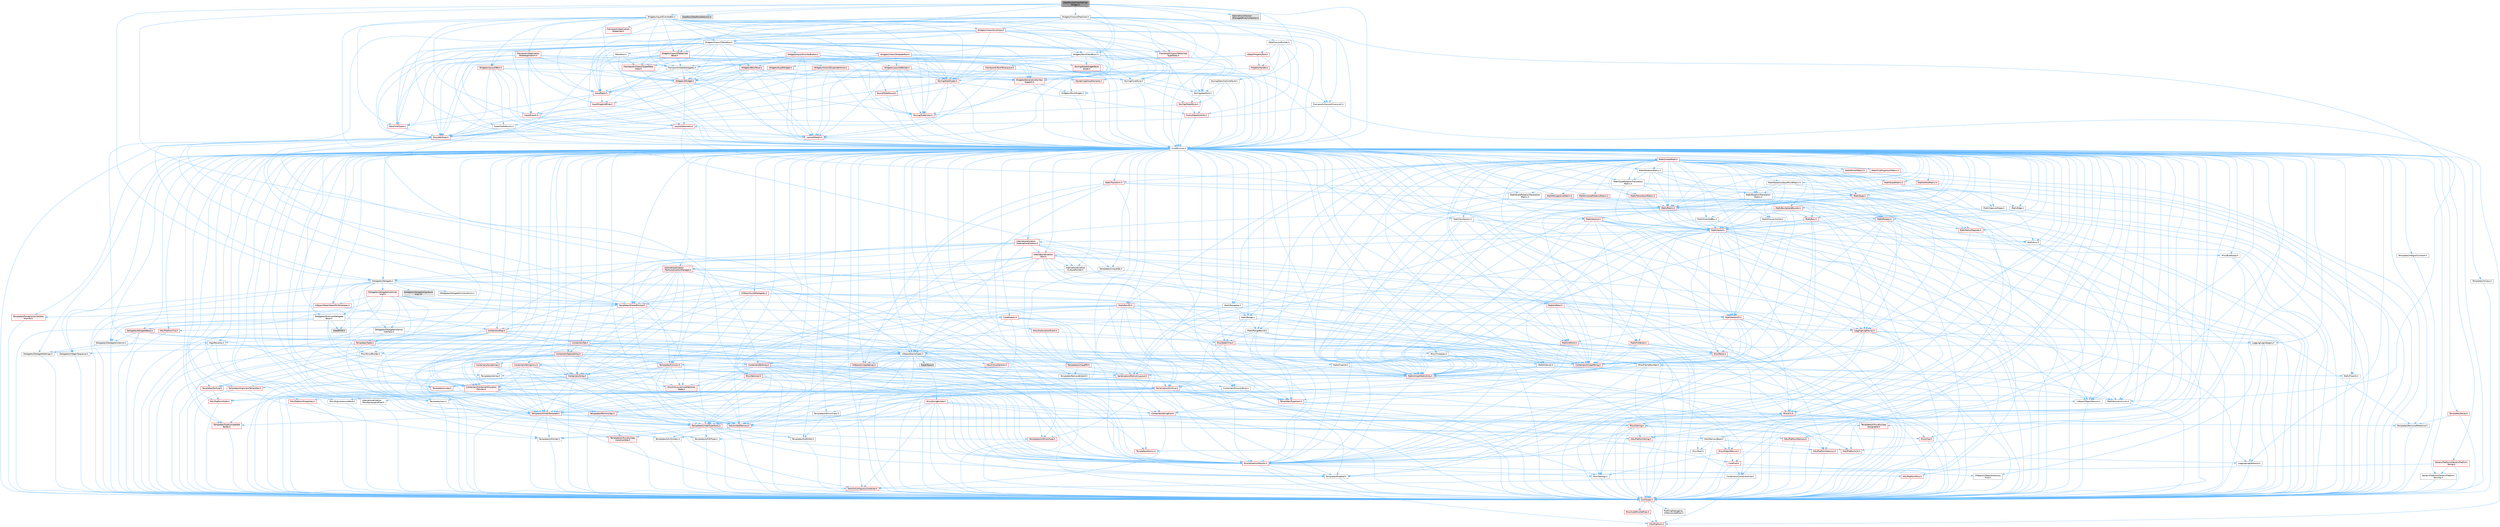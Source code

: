 digraph "DataflowVerticesOutlinerWidget.h"
{
 // INTERACTIVE_SVG=YES
 // LATEX_PDF_SIZE
  bgcolor="transparent";
  edge [fontname=Helvetica,fontsize=10,labelfontname=Helvetica,labelfontsize=10];
  node [fontname=Helvetica,fontsize=10,shape=box,height=0.2,width=0.4];
  Node1 [id="Node000001",label="DataflowVerticesOutliner\lWidget.h",height=0.2,width=0.4,color="gray40", fillcolor="grey60", style="filled", fontcolor="black",tooltip=" "];
  Node1 -> Node2 [id="edge1_Node000001_Node000002",color="steelblue1",style="solid",tooltip=" "];
  Node2 [id="Node000002",label="CoreMinimal.h",height=0.2,width=0.4,color="grey40", fillcolor="white", style="filled",URL="$d7/d67/CoreMinimal_8h.html",tooltip=" "];
  Node2 -> Node3 [id="edge2_Node000002_Node000003",color="steelblue1",style="solid",tooltip=" "];
  Node3 [id="Node000003",label="CoreTypes.h",height=0.2,width=0.4,color="red", fillcolor="#FFF0F0", style="filled",URL="$dc/dec/CoreTypes_8h.html",tooltip=" "];
  Node3 -> Node4 [id="edge3_Node000003_Node000004",color="steelblue1",style="solid",tooltip=" "];
  Node4 [id="Node000004",label="HAL/Platform.h",height=0.2,width=0.4,color="red", fillcolor="#FFF0F0", style="filled",URL="$d9/dd0/Platform_8h.html",tooltip=" "];
  Node3 -> Node14 [id="edge4_Node000003_Node000014",color="steelblue1",style="solid",tooltip=" "];
  Node14 [id="Node000014",label="ProfilingDebugging\l/UMemoryDefines.h",height=0.2,width=0.4,color="grey40", fillcolor="white", style="filled",URL="$d2/da2/UMemoryDefines_8h.html",tooltip=" "];
  Node3 -> Node15 [id="edge5_Node000003_Node000015",color="steelblue1",style="solid",tooltip=" "];
  Node15 [id="Node000015",label="Misc/CoreMiscDefines.h",height=0.2,width=0.4,color="red", fillcolor="#FFF0F0", style="filled",URL="$da/d38/CoreMiscDefines_8h.html",tooltip=" "];
  Node15 -> Node4 [id="edge6_Node000015_Node000004",color="steelblue1",style="solid",tooltip=" "];
  Node2 -> Node17 [id="edge7_Node000002_Node000017",color="steelblue1",style="solid",tooltip=" "];
  Node17 [id="Node000017",label="CoreFwd.h",height=0.2,width=0.4,color="red", fillcolor="#FFF0F0", style="filled",URL="$d1/d1e/CoreFwd_8h.html",tooltip=" "];
  Node17 -> Node3 [id="edge8_Node000017_Node000003",color="steelblue1",style="solid",tooltip=" "];
  Node17 -> Node18 [id="edge9_Node000017_Node000018",color="steelblue1",style="solid",tooltip=" "];
  Node18 [id="Node000018",label="Containers/ContainersFwd.h",height=0.2,width=0.4,color="grey40", fillcolor="white", style="filled",URL="$d4/d0a/ContainersFwd_8h.html",tooltip=" "];
  Node18 -> Node4 [id="edge10_Node000018_Node000004",color="steelblue1",style="solid",tooltip=" "];
  Node18 -> Node3 [id="edge11_Node000018_Node000003",color="steelblue1",style="solid",tooltip=" "];
  Node18 -> Node19 [id="edge12_Node000018_Node000019",color="steelblue1",style="solid",tooltip=" "];
  Node19 [id="Node000019",label="Traits/IsContiguousContainer.h",height=0.2,width=0.4,color="red", fillcolor="#FFF0F0", style="filled",URL="$d5/d3c/IsContiguousContainer_8h.html",tooltip=" "];
  Node19 -> Node3 [id="edge13_Node000019_Node000003",color="steelblue1",style="solid",tooltip=" "];
  Node17 -> Node23 [id="edge14_Node000017_Node000023",color="steelblue1",style="solid",tooltip=" "];
  Node23 [id="Node000023",label="UObject/UObjectHierarchy\lFwd.h",height=0.2,width=0.4,color="grey40", fillcolor="white", style="filled",URL="$d3/d13/UObjectHierarchyFwd_8h.html",tooltip=" "];
  Node2 -> Node23 [id="edge15_Node000002_Node000023",color="steelblue1",style="solid",tooltip=" "];
  Node2 -> Node18 [id="edge16_Node000002_Node000018",color="steelblue1",style="solid",tooltip=" "];
  Node2 -> Node24 [id="edge17_Node000002_Node000024",color="steelblue1",style="solid",tooltip=" "];
  Node24 [id="Node000024",label="Misc/VarArgs.h",height=0.2,width=0.4,color="grey40", fillcolor="white", style="filled",URL="$d5/d6f/VarArgs_8h.html",tooltip=" "];
  Node24 -> Node3 [id="edge18_Node000024_Node000003",color="steelblue1",style="solid",tooltip=" "];
  Node2 -> Node25 [id="edge19_Node000002_Node000025",color="steelblue1",style="solid",tooltip=" "];
  Node25 [id="Node000025",label="Logging/LogVerbosity.h",height=0.2,width=0.4,color="grey40", fillcolor="white", style="filled",URL="$d2/d8f/LogVerbosity_8h.html",tooltip=" "];
  Node25 -> Node3 [id="edge20_Node000025_Node000003",color="steelblue1",style="solid",tooltip=" "];
  Node2 -> Node26 [id="edge21_Node000002_Node000026",color="steelblue1",style="solid",tooltip=" "];
  Node26 [id="Node000026",label="Misc/OutputDevice.h",height=0.2,width=0.4,color="red", fillcolor="#FFF0F0", style="filled",URL="$d7/d32/OutputDevice_8h.html",tooltip=" "];
  Node26 -> Node17 [id="edge22_Node000026_Node000017",color="steelblue1",style="solid",tooltip=" "];
  Node26 -> Node3 [id="edge23_Node000026_Node000003",color="steelblue1",style="solid",tooltip=" "];
  Node26 -> Node25 [id="edge24_Node000026_Node000025",color="steelblue1",style="solid",tooltip=" "];
  Node26 -> Node24 [id="edge25_Node000026_Node000024",color="steelblue1",style="solid",tooltip=" "];
  Node2 -> Node32 [id="edge26_Node000002_Node000032",color="steelblue1",style="solid",tooltip=" "];
  Node32 [id="Node000032",label="HAL/PlatformCrt.h",height=0.2,width=0.4,color="red", fillcolor="#FFF0F0", style="filled",URL="$d8/d75/PlatformCrt_8h.html",tooltip=" "];
  Node2 -> Node42 [id="edge27_Node000002_Node000042",color="steelblue1",style="solid",tooltip=" "];
  Node42 [id="Node000042",label="HAL/PlatformMisc.h",height=0.2,width=0.4,color="red", fillcolor="#FFF0F0", style="filled",URL="$d0/df5/PlatformMisc_8h.html",tooltip=" "];
  Node42 -> Node3 [id="edge28_Node000042_Node000003",color="steelblue1",style="solid",tooltip=" "];
  Node2 -> Node61 [id="edge29_Node000002_Node000061",color="steelblue1",style="solid",tooltip=" "];
  Node61 [id="Node000061",label="Misc/AssertionMacros.h",height=0.2,width=0.4,color="red", fillcolor="#FFF0F0", style="filled",URL="$d0/dfa/AssertionMacros_8h.html",tooltip=" "];
  Node61 -> Node3 [id="edge30_Node000061_Node000003",color="steelblue1",style="solid",tooltip=" "];
  Node61 -> Node4 [id="edge31_Node000061_Node000004",color="steelblue1",style="solid",tooltip=" "];
  Node61 -> Node42 [id="edge32_Node000061_Node000042",color="steelblue1",style="solid",tooltip=" "];
  Node61 -> Node62 [id="edge33_Node000061_Node000062",color="steelblue1",style="solid",tooltip=" "];
  Node62 [id="Node000062",label="Templates/EnableIf.h",height=0.2,width=0.4,color="grey40", fillcolor="white", style="filled",URL="$d7/d60/EnableIf_8h.html",tooltip=" "];
  Node62 -> Node3 [id="edge34_Node000062_Node000003",color="steelblue1",style="solid",tooltip=" "];
  Node61 -> Node24 [id="edge35_Node000061_Node000024",color="steelblue1",style="solid",tooltip=" "];
  Node2 -> Node70 [id="edge36_Node000002_Node000070",color="steelblue1",style="solid",tooltip=" "];
  Node70 [id="Node000070",label="Templates/IsPointer.h",height=0.2,width=0.4,color="grey40", fillcolor="white", style="filled",URL="$d7/d05/IsPointer_8h.html",tooltip=" "];
  Node70 -> Node3 [id="edge37_Node000070_Node000003",color="steelblue1",style="solid",tooltip=" "];
  Node2 -> Node71 [id="edge38_Node000002_Node000071",color="steelblue1",style="solid",tooltip=" "];
  Node71 [id="Node000071",label="HAL/PlatformMemory.h",height=0.2,width=0.4,color="red", fillcolor="#FFF0F0", style="filled",URL="$de/d68/PlatformMemory_8h.html",tooltip=" "];
  Node71 -> Node3 [id="edge39_Node000071_Node000003",color="steelblue1",style="solid",tooltip=" "];
  Node2 -> Node54 [id="edge40_Node000002_Node000054",color="steelblue1",style="solid",tooltip=" "];
  Node54 [id="Node000054",label="HAL/PlatformAtomics.h",height=0.2,width=0.4,color="red", fillcolor="#FFF0F0", style="filled",URL="$d3/d36/PlatformAtomics_8h.html",tooltip=" "];
  Node54 -> Node3 [id="edge41_Node000054_Node000003",color="steelblue1",style="solid",tooltip=" "];
  Node2 -> Node76 [id="edge42_Node000002_Node000076",color="steelblue1",style="solid",tooltip=" "];
  Node76 [id="Node000076",label="Misc/Exec.h",height=0.2,width=0.4,color="grey40", fillcolor="white", style="filled",URL="$de/ddb/Exec_8h.html",tooltip=" "];
  Node76 -> Node3 [id="edge43_Node000076_Node000003",color="steelblue1",style="solid",tooltip=" "];
  Node76 -> Node61 [id="edge44_Node000076_Node000061",color="steelblue1",style="solid",tooltip=" "];
  Node2 -> Node77 [id="edge45_Node000002_Node000077",color="steelblue1",style="solid",tooltip=" "];
  Node77 [id="Node000077",label="HAL/MemoryBase.h",height=0.2,width=0.4,color="grey40", fillcolor="white", style="filled",URL="$d6/d9f/MemoryBase_8h.html",tooltip=" "];
  Node77 -> Node3 [id="edge46_Node000077_Node000003",color="steelblue1",style="solid",tooltip=" "];
  Node77 -> Node54 [id="edge47_Node000077_Node000054",color="steelblue1",style="solid",tooltip=" "];
  Node77 -> Node32 [id="edge48_Node000077_Node000032",color="steelblue1",style="solid",tooltip=" "];
  Node77 -> Node76 [id="edge49_Node000077_Node000076",color="steelblue1",style="solid",tooltip=" "];
  Node77 -> Node26 [id="edge50_Node000077_Node000026",color="steelblue1",style="solid",tooltip=" "];
  Node77 -> Node78 [id="edge51_Node000077_Node000078",color="steelblue1",style="solid",tooltip=" "];
  Node78 [id="Node000078",label="Templates/Atomic.h",height=0.2,width=0.4,color="red", fillcolor="#FFF0F0", style="filled",URL="$d3/d91/Atomic_8h.html",tooltip=" "];
  Node2 -> Node87 [id="edge52_Node000002_Node000087",color="steelblue1",style="solid",tooltip=" "];
  Node87 [id="Node000087",label="HAL/UnrealMemory.h",height=0.2,width=0.4,color="red", fillcolor="#FFF0F0", style="filled",URL="$d9/d96/UnrealMemory_8h.html",tooltip=" "];
  Node87 -> Node3 [id="edge53_Node000087_Node000003",color="steelblue1",style="solid",tooltip=" "];
  Node87 -> Node77 [id="edge54_Node000087_Node000077",color="steelblue1",style="solid",tooltip=" "];
  Node87 -> Node71 [id="edge55_Node000087_Node000071",color="steelblue1",style="solid",tooltip=" "];
  Node87 -> Node70 [id="edge56_Node000087_Node000070",color="steelblue1",style="solid",tooltip=" "];
  Node2 -> Node89 [id="edge57_Node000002_Node000089",color="steelblue1",style="solid",tooltip=" "];
  Node89 [id="Node000089",label="Templates/IsArithmetic.h",height=0.2,width=0.4,color="grey40", fillcolor="white", style="filled",URL="$d2/d5d/IsArithmetic_8h.html",tooltip=" "];
  Node89 -> Node3 [id="edge58_Node000089_Node000003",color="steelblue1",style="solid",tooltip=" "];
  Node2 -> Node83 [id="edge59_Node000002_Node000083",color="steelblue1",style="solid",tooltip=" "];
  Node83 [id="Node000083",label="Templates/AndOrNot.h",height=0.2,width=0.4,color="grey40", fillcolor="white", style="filled",URL="$db/d0a/AndOrNot_8h.html",tooltip=" "];
  Node83 -> Node3 [id="edge60_Node000083_Node000003",color="steelblue1",style="solid",tooltip=" "];
  Node2 -> Node90 [id="edge61_Node000002_Node000090",color="steelblue1",style="solid",tooltip=" "];
  Node90 [id="Node000090",label="Templates/IsPODType.h",height=0.2,width=0.4,color="grey40", fillcolor="white", style="filled",URL="$d7/db1/IsPODType_8h.html",tooltip=" "];
  Node90 -> Node3 [id="edge62_Node000090_Node000003",color="steelblue1",style="solid",tooltip=" "];
  Node2 -> Node91 [id="edge63_Node000002_Node000091",color="steelblue1",style="solid",tooltip=" "];
  Node91 [id="Node000091",label="Templates/IsUECoreType.h",height=0.2,width=0.4,color="red", fillcolor="#FFF0F0", style="filled",URL="$d1/db8/IsUECoreType_8h.html",tooltip=" "];
  Node91 -> Node3 [id="edge64_Node000091_Node000003",color="steelblue1",style="solid",tooltip=" "];
  Node2 -> Node84 [id="edge65_Node000002_Node000084",color="steelblue1",style="solid",tooltip=" "];
  Node84 [id="Node000084",label="Templates/IsTriviallyCopy\lConstructible.h",height=0.2,width=0.4,color="red", fillcolor="#FFF0F0", style="filled",URL="$d3/d78/IsTriviallyCopyConstructible_8h.html",tooltip=" "];
  Node84 -> Node3 [id="edge66_Node000084_Node000003",color="steelblue1",style="solid",tooltip=" "];
  Node2 -> Node92 [id="edge67_Node000002_Node000092",color="steelblue1",style="solid",tooltip=" "];
  Node92 [id="Node000092",label="Templates/UnrealTypeTraits.h",height=0.2,width=0.4,color="red", fillcolor="#FFF0F0", style="filled",URL="$d2/d2d/UnrealTypeTraits_8h.html",tooltip=" "];
  Node92 -> Node3 [id="edge68_Node000092_Node000003",color="steelblue1",style="solid",tooltip=" "];
  Node92 -> Node70 [id="edge69_Node000092_Node000070",color="steelblue1",style="solid",tooltip=" "];
  Node92 -> Node61 [id="edge70_Node000092_Node000061",color="steelblue1",style="solid",tooltip=" "];
  Node92 -> Node83 [id="edge71_Node000092_Node000083",color="steelblue1",style="solid",tooltip=" "];
  Node92 -> Node62 [id="edge72_Node000092_Node000062",color="steelblue1",style="solid",tooltip=" "];
  Node92 -> Node89 [id="edge73_Node000092_Node000089",color="steelblue1",style="solid",tooltip=" "];
  Node92 -> Node90 [id="edge74_Node000092_Node000090",color="steelblue1",style="solid",tooltip=" "];
  Node92 -> Node91 [id="edge75_Node000092_Node000091",color="steelblue1",style="solid",tooltip=" "];
  Node92 -> Node84 [id="edge76_Node000092_Node000084",color="steelblue1",style="solid",tooltip=" "];
  Node2 -> Node62 [id="edge77_Node000002_Node000062",color="steelblue1",style="solid",tooltip=" "];
  Node2 -> Node94 [id="edge78_Node000002_Node000094",color="steelblue1",style="solid",tooltip=" "];
  Node94 [id="Node000094",label="Templates/RemoveReference.h",height=0.2,width=0.4,color="grey40", fillcolor="white", style="filled",URL="$da/dbe/RemoveReference_8h.html",tooltip=" "];
  Node94 -> Node3 [id="edge79_Node000094_Node000003",color="steelblue1",style="solid",tooltip=" "];
  Node2 -> Node95 [id="edge80_Node000002_Node000095",color="steelblue1",style="solid",tooltip=" "];
  Node95 [id="Node000095",label="Templates/IntegralConstant.h",height=0.2,width=0.4,color="grey40", fillcolor="white", style="filled",URL="$db/d1b/IntegralConstant_8h.html",tooltip=" "];
  Node95 -> Node3 [id="edge81_Node000095_Node000003",color="steelblue1",style="solid",tooltip=" "];
  Node2 -> Node96 [id="edge82_Node000002_Node000096",color="steelblue1",style="solid",tooltip=" "];
  Node96 [id="Node000096",label="Templates/IsClass.h",height=0.2,width=0.4,color="grey40", fillcolor="white", style="filled",URL="$db/dcb/IsClass_8h.html",tooltip=" "];
  Node96 -> Node3 [id="edge83_Node000096_Node000003",color="steelblue1",style="solid",tooltip=" "];
  Node2 -> Node97 [id="edge84_Node000002_Node000097",color="steelblue1",style="solid",tooltip=" "];
  Node97 [id="Node000097",label="Templates/TypeCompatible\lBytes.h",height=0.2,width=0.4,color="red", fillcolor="#FFF0F0", style="filled",URL="$df/d0a/TypeCompatibleBytes_8h.html",tooltip=" "];
  Node97 -> Node3 [id="edge85_Node000097_Node000003",color="steelblue1",style="solid",tooltip=" "];
  Node2 -> Node19 [id="edge86_Node000002_Node000019",color="steelblue1",style="solid",tooltip=" "];
  Node2 -> Node98 [id="edge87_Node000002_Node000098",color="steelblue1",style="solid",tooltip=" "];
  Node98 [id="Node000098",label="Templates/UnrealTemplate.h",height=0.2,width=0.4,color="red", fillcolor="#FFF0F0", style="filled",URL="$d4/d24/UnrealTemplate_8h.html",tooltip=" "];
  Node98 -> Node3 [id="edge88_Node000098_Node000003",color="steelblue1",style="solid",tooltip=" "];
  Node98 -> Node70 [id="edge89_Node000098_Node000070",color="steelblue1",style="solid",tooltip=" "];
  Node98 -> Node87 [id="edge90_Node000098_Node000087",color="steelblue1",style="solid",tooltip=" "];
  Node98 -> Node92 [id="edge91_Node000098_Node000092",color="steelblue1",style="solid",tooltip=" "];
  Node98 -> Node94 [id="edge92_Node000098_Node000094",color="steelblue1",style="solid",tooltip=" "];
  Node98 -> Node97 [id="edge93_Node000098_Node000097",color="steelblue1",style="solid",tooltip=" "];
  Node98 -> Node19 [id="edge94_Node000098_Node000019",color="steelblue1",style="solid",tooltip=" "];
  Node2 -> Node47 [id="edge95_Node000002_Node000047",color="steelblue1",style="solid",tooltip=" "];
  Node47 [id="Node000047",label="Math/NumericLimits.h",height=0.2,width=0.4,color="grey40", fillcolor="white", style="filled",URL="$df/d1b/NumericLimits_8h.html",tooltip=" "];
  Node47 -> Node3 [id="edge96_Node000047_Node000003",color="steelblue1",style="solid",tooltip=" "];
  Node2 -> Node102 [id="edge97_Node000002_Node000102",color="steelblue1",style="solid",tooltip=" "];
  Node102 [id="Node000102",label="HAL/PlatformMath.h",height=0.2,width=0.4,color="red", fillcolor="#FFF0F0", style="filled",URL="$dc/d53/PlatformMath_8h.html",tooltip=" "];
  Node102 -> Node3 [id="edge98_Node000102_Node000003",color="steelblue1",style="solid",tooltip=" "];
  Node2 -> Node85 [id="edge99_Node000002_Node000085",color="steelblue1",style="solid",tooltip=" "];
  Node85 [id="Node000085",label="Templates/IsTriviallyCopy\lAssignable.h",height=0.2,width=0.4,color="red", fillcolor="#FFF0F0", style="filled",URL="$d2/df2/IsTriviallyCopyAssignable_8h.html",tooltip=" "];
  Node85 -> Node3 [id="edge100_Node000085_Node000003",color="steelblue1",style="solid",tooltip=" "];
  Node2 -> Node110 [id="edge101_Node000002_Node000110",color="steelblue1",style="solid",tooltip=" "];
  Node110 [id="Node000110",label="Templates/MemoryOps.h",height=0.2,width=0.4,color="red", fillcolor="#FFF0F0", style="filled",URL="$db/dea/MemoryOps_8h.html",tooltip=" "];
  Node110 -> Node3 [id="edge102_Node000110_Node000003",color="steelblue1",style="solid",tooltip=" "];
  Node110 -> Node87 [id="edge103_Node000110_Node000087",color="steelblue1",style="solid",tooltip=" "];
  Node110 -> Node85 [id="edge104_Node000110_Node000085",color="steelblue1",style="solid",tooltip=" "];
  Node110 -> Node84 [id="edge105_Node000110_Node000084",color="steelblue1",style="solid",tooltip=" "];
  Node110 -> Node92 [id="edge106_Node000110_Node000092",color="steelblue1",style="solid",tooltip=" "];
  Node2 -> Node111 [id="edge107_Node000002_Node000111",color="steelblue1",style="solid",tooltip=" "];
  Node111 [id="Node000111",label="Containers/ContainerAllocation\lPolicies.h",height=0.2,width=0.4,color="red", fillcolor="#FFF0F0", style="filled",URL="$d7/dff/ContainerAllocationPolicies_8h.html",tooltip=" "];
  Node111 -> Node3 [id="edge108_Node000111_Node000003",color="steelblue1",style="solid",tooltip=" "];
  Node111 -> Node111 [id="edge109_Node000111_Node000111",color="steelblue1",style="solid",tooltip=" "];
  Node111 -> Node102 [id="edge110_Node000111_Node000102",color="steelblue1",style="solid",tooltip=" "];
  Node111 -> Node87 [id="edge111_Node000111_Node000087",color="steelblue1",style="solid",tooltip=" "];
  Node111 -> Node47 [id="edge112_Node000111_Node000047",color="steelblue1",style="solid",tooltip=" "];
  Node111 -> Node61 [id="edge113_Node000111_Node000061",color="steelblue1",style="solid",tooltip=" "];
  Node111 -> Node110 [id="edge114_Node000111_Node000110",color="steelblue1",style="solid",tooltip=" "];
  Node111 -> Node97 [id="edge115_Node000111_Node000097",color="steelblue1",style="solid",tooltip=" "];
  Node2 -> Node114 [id="edge116_Node000002_Node000114",color="steelblue1",style="solid",tooltip=" "];
  Node114 [id="Node000114",label="Templates/IsEnumClass.h",height=0.2,width=0.4,color="grey40", fillcolor="white", style="filled",URL="$d7/d15/IsEnumClass_8h.html",tooltip=" "];
  Node114 -> Node3 [id="edge117_Node000114_Node000003",color="steelblue1",style="solid",tooltip=" "];
  Node114 -> Node83 [id="edge118_Node000114_Node000083",color="steelblue1",style="solid",tooltip=" "];
  Node2 -> Node115 [id="edge119_Node000002_Node000115",color="steelblue1",style="solid",tooltip=" "];
  Node115 [id="Node000115",label="HAL/PlatformProperties.h",height=0.2,width=0.4,color="red", fillcolor="#FFF0F0", style="filled",URL="$d9/db0/PlatformProperties_8h.html",tooltip=" "];
  Node115 -> Node3 [id="edge120_Node000115_Node000003",color="steelblue1",style="solid",tooltip=" "];
  Node2 -> Node118 [id="edge121_Node000002_Node000118",color="steelblue1",style="solid",tooltip=" "];
  Node118 [id="Node000118",label="Misc/EngineVersionBase.h",height=0.2,width=0.4,color="grey40", fillcolor="white", style="filled",URL="$d5/d2b/EngineVersionBase_8h.html",tooltip=" "];
  Node118 -> Node3 [id="edge122_Node000118_Node000003",color="steelblue1",style="solid",tooltip=" "];
  Node2 -> Node119 [id="edge123_Node000002_Node000119",color="steelblue1",style="solid",tooltip=" "];
  Node119 [id="Node000119",label="Internationalization\l/TextNamespaceFwd.h",height=0.2,width=0.4,color="grey40", fillcolor="white", style="filled",URL="$d8/d97/TextNamespaceFwd_8h.html",tooltip=" "];
  Node119 -> Node3 [id="edge124_Node000119_Node000003",color="steelblue1",style="solid",tooltip=" "];
  Node2 -> Node120 [id="edge125_Node000002_Node000120",color="steelblue1",style="solid",tooltip=" "];
  Node120 [id="Node000120",label="Serialization/Archive.h",height=0.2,width=0.4,color="red", fillcolor="#FFF0F0", style="filled",URL="$d7/d3b/Archive_8h.html",tooltip=" "];
  Node120 -> Node17 [id="edge126_Node000120_Node000017",color="steelblue1",style="solid",tooltip=" "];
  Node120 -> Node3 [id="edge127_Node000120_Node000003",color="steelblue1",style="solid",tooltip=" "];
  Node120 -> Node115 [id="edge128_Node000120_Node000115",color="steelblue1",style="solid",tooltip=" "];
  Node120 -> Node119 [id="edge129_Node000120_Node000119",color="steelblue1",style="solid",tooltip=" "];
  Node120 -> Node61 [id="edge130_Node000120_Node000061",color="steelblue1",style="solid",tooltip=" "];
  Node120 -> Node118 [id="edge131_Node000120_Node000118",color="steelblue1",style="solid",tooltip=" "];
  Node120 -> Node24 [id="edge132_Node000120_Node000024",color="steelblue1",style="solid",tooltip=" "];
  Node120 -> Node62 [id="edge133_Node000120_Node000062",color="steelblue1",style="solid",tooltip=" "];
  Node120 -> Node114 [id="edge134_Node000120_Node000114",color="steelblue1",style="solid",tooltip=" "];
  Node120 -> Node98 [id="edge135_Node000120_Node000098",color="steelblue1",style="solid",tooltip=" "];
  Node120 -> Node123 [id="edge136_Node000120_Node000123",color="steelblue1",style="solid",tooltip=" "];
  Node123 [id="Node000123",label="UObject/ObjectVersion.h",height=0.2,width=0.4,color="grey40", fillcolor="white", style="filled",URL="$da/d63/ObjectVersion_8h.html",tooltip=" "];
  Node123 -> Node3 [id="edge137_Node000123_Node000003",color="steelblue1",style="solid",tooltip=" "];
  Node2 -> Node124 [id="edge138_Node000002_Node000124",color="steelblue1",style="solid",tooltip=" "];
  Node124 [id="Node000124",label="Templates/Less.h",height=0.2,width=0.4,color="grey40", fillcolor="white", style="filled",URL="$de/dc8/Less_8h.html",tooltip=" "];
  Node124 -> Node3 [id="edge139_Node000124_Node000003",color="steelblue1",style="solid",tooltip=" "];
  Node124 -> Node98 [id="edge140_Node000124_Node000098",color="steelblue1",style="solid",tooltip=" "];
  Node2 -> Node125 [id="edge141_Node000002_Node000125",color="steelblue1",style="solid",tooltip=" "];
  Node125 [id="Node000125",label="Templates/Sorting.h",height=0.2,width=0.4,color="red", fillcolor="#FFF0F0", style="filled",URL="$d3/d9e/Sorting_8h.html",tooltip=" "];
  Node125 -> Node3 [id="edge142_Node000125_Node000003",color="steelblue1",style="solid",tooltip=" "];
  Node125 -> Node102 [id="edge143_Node000125_Node000102",color="steelblue1",style="solid",tooltip=" "];
  Node125 -> Node124 [id="edge144_Node000125_Node000124",color="steelblue1",style="solid",tooltip=" "];
  Node2 -> Node136 [id="edge145_Node000002_Node000136",color="steelblue1",style="solid",tooltip=" "];
  Node136 [id="Node000136",label="Misc/Char.h",height=0.2,width=0.4,color="red", fillcolor="#FFF0F0", style="filled",URL="$d0/d58/Char_8h.html",tooltip=" "];
  Node136 -> Node3 [id="edge146_Node000136_Node000003",color="steelblue1",style="solid",tooltip=" "];
  Node2 -> Node139 [id="edge147_Node000002_Node000139",color="steelblue1",style="solid",tooltip=" "];
  Node139 [id="Node000139",label="GenericPlatform/GenericPlatform\lStricmp.h",height=0.2,width=0.4,color="grey40", fillcolor="white", style="filled",URL="$d2/d86/GenericPlatformStricmp_8h.html",tooltip=" "];
  Node139 -> Node3 [id="edge148_Node000139_Node000003",color="steelblue1",style="solid",tooltip=" "];
  Node2 -> Node140 [id="edge149_Node000002_Node000140",color="steelblue1",style="solid",tooltip=" "];
  Node140 [id="Node000140",label="GenericPlatform/GenericPlatform\lString.h",height=0.2,width=0.4,color="red", fillcolor="#FFF0F0", style="filled",URL="$dd/d20/GenericPlatformString_8h.html",tooltip=" "];
  Node140 -> Node3 [id="edge150_Node000140_Node000003",color="steelblue1",style="solid",tooltip=" "];
  Node140 -> Node139 [id="edge151_Node000140_Node000139",color="steelblue1",style="solid",tooltip=" "];
  Node140 -> Node62 [id="edge152_Node000140_Node000062",color="steelblue1",style="solid",tooltip=" "];
  Node2 -> Node73 [id="edge153_Node000002_Node000073",color="steelblue1",style="solid",tooltip=" "];
  Node73 [id="Node000073",label="HAL/PlatformString.h",height=0.2,width=0.4,color="red", fillcolor="#FFF0F0", style="filled",URL="$db/db5/PlatformString_8h.html",tooltip=" "];
  Node73 -> Node3 [id="edge154_Node000073_Node000003",color="steelblue1",style="solid",tooltip=" "];
  Node2 -> Node143 [id="edge155_Node000002_Node000143",color="steelblue1",style="solid",tooltip=" "];
  Node143 [id="Node000143",label="Misc/CString.h",height=0.2,width=0.4,color="red", fillcolor="#FFF0F0", style="filled",URL="$d2/d49/CString_8h.html",tooltip=" "];
  Node143 -> Node3 [id="edge156_Node000143_Node000003",color="steelblue1",style="solid",tooltip=" "];
  Node143 -> Node32 [id="edge157_Node000143_Node000032",color="steelblue1",style="solid",tooltip=" "];
  Node143 -> Node73 [id="edge158_Node000143_Node000073",color="steelblue1",style="solid",tooltip=" "];
  Node143 -> Node61 [id="edge159_Node000143_Node000061",color="steelblue1",style="solid",tooltip=" "];
  Node143 -> Node136 [id="edge160_Node000143_Node000136",color="steelblue1",style="solid",tooltip=" "];
  Node143 -> Node24 [id="edge161_Node000143_Node000024",color="steelblue1",style="solid",tooltip=" "];
  Node2 -> Node144 [id="edge162_Node000002_Node000144",color="steelblue1",style="solid",tooltip=" "];
  Node144 [id="Node000144",label="Misc/Crc.h",height=0.2,width=0.4,color="red", fillcolor="#FFF0F0", style="filled",URL="$d4/dd2/Crc_8h.html",tooltip=" "];
  Node144 -> Node3 [id="edge163_Node000144_Node000003",color="steelblue1",style="solid",tooltip=" "];
  Node144 -> Node73 [id="edge164_Node000144_Node000073",color="steelblue1",style="solid",tooltip=" "];
  Node144 -> Node61 [id="edge165_Node000144_Node000061",color="steelblue1",style="solid",tooltip=" "];
  Node144 -> Node143 [id="edge166_Node000144_Node000143",color="steelblue1",style="solid",tooltip=" "];
  Node144 -> Node136 [id="edge167_Node000144_Node000136",color="steelblue1",style="solid",tooltip=" "];
  Node144 -> Node92 [id="edge168_Node000144_Node000092",color="steelblue1",style="solid",tooltip=" "];
  Node2 -> Node135 [id="edge169_Node000002_Node000135",color="steelblue1",style="solid",tooltip=" "];
  Node135 [id="Node000135",label="Math/UnrealMathUtility.h",height=0.2,width=0.4,color="red", fillcolor="#FFF0F0", style="filled",URL="$db/db8/UnrealMathUtility_8h.html",tooltip=" "];
  Node135 -> Node3 [id="edge170_Node000135_Node000003",color="steelblue1",style="solid",tooltip=" "];
  Node135 -> Node61 [id="edge171_Node000135_Node000061",color="steelblue1",style="solid",tooltip=" "];
  Node135 -> Node102 [id="edge172_Node000135_Node000102",color="steelblue1",style="solid",tooltip=" "];
  Node2 -> Node145 [id="edge173_Node000002_Node000145",color="steelblue1",style="solid",tooltip=" "];
  Node145 [id="Node000145",label="Containers/UnrealString.h",height=0.2,width=0.4,color="red", fillcolor="#FFF0F0", style="filled",URL="$d5/dba/UnrealString_8h.html",tooltip=" "];
  Node2 -> Node149 [id="edge174_Node000002_Node000149",color="steelblue1",style="solid",tooltip=" "];
  Node149 [id="Node000149",label="Containers/Array.h",height=0.2,width=0.4,color="red", fillcolor="#FFF0F0", style="filled",URL="$df/dd0/Array_8h.html",tooltip=" "];
  Node149 -> Node3 [id="edge175_Node000149_Node000003",color="steelblue1",style="solid",tooltip=" "];
  Node149 -> Node61 [id="edge176_Node000149_Node000061",color="steelblue1",style="solid",tooltip=" "];
  Node149 -> Node150 [id="edge177_Node000149_Node000150",color="steelblue1",style="solid",tooltip=" "];
  Node150 [id="Node000150",label="Misc/IntrusiveUnsetOptional\lState.h",height=0.2,width=0.4,color="red", fillcolor="#FFF0F0", style="filled",URL="$d2/d0a/IntrusiveUnsetOptionalState_8h.html",tooltip=" "];
  Node149 -> Node87 [id="edge178_Node000149_Node000087",color="steelblue1",style="solid",tooltip=" "];
  Node149 -> Node92 [id="edge179_Node000149_Node000092",color="steelblue1",style="solid",tooltip=" "];
  Node149 -> Node98 [id="edge180_Node000149_Node000098",color="steelblue1",style="solid",tooltip=" "];
  Node149 -> Node111 [id="edge181_Node000149_Node000111",color="steelblue1",style="solid",tooltip=" "];
  Node149 -> Node120 [id="edge182_Node000149_Node000120",color="steelblue1",style="solid",tooltip=" "];
  Node149 -> Node128 [id="edge183_Node000149_Node000128",color="steelblue1",style="solid",tooltip=" "];
  Node128 [id="Node000128",label="Templates/Invoke.h",height=0.2,width=0.4,color="red", fillcolor="#FFF0F0", style="filled",URL="$d7/deb/Invoke_8h.html",tooltip=" "];
  Node128 -> Node3 [id="edge184_Node000128_Node000003",color="steelblue1",style="solid",tooltip=" "];
  Node128 -> Node98 [id="edge185_Node000128_Node000098",color="steelblue1",style="solid",tooltip=" "];
  Node149 -> Node124 [id="edge186_Node000149_Node000124",color="steelblue1",style="solid",tooltip=" "];
  Node149 -> Node125 [id="edge187_Node000149_Node000125",color="steelblue1",style="solid",tooltip=" "];
  Node149 -> Node172 [id="edge188_Node000149_Node000172",color="steelblue1",style="solid",tooltip=" "];
  Node172 [id="Node000172",label="Templates/AlignmentTemplates.h",height=0.2,width=0.4,color="red", fillcolor="#FFF0F0", style="filled",URL="$dd/d32/AlignmentTemplates_8h.html",tooltip=" "];
  Node172 -> Node3 [id="edge189_Node000172_Node000003",color="steelblue1",style="solid",tooltip=" "];
  Node172 -> Node70 [id="edge190_Node000172_Node000070",color="steelblue1",style="solid",tooltip=" "];
  Node2 -> Node173 [id="edge191_Node000002_Node000173",color="steelblue1",style="solid",tooltip=" "];
  Node173 [id="Node000173",label="Misc/FrameNumber.h",height=0.2,width=0.4,color="grey40", fillcolor="white", style="filled",URL="$dd/dbd/FrameNumber_8h.html",tooltip=" "];
  Node173 -> Node3 [id="edge192_Node000173_Node000003",color="steelblue1",style="solid",tooltip=" "];
  Node173 -> Node47 [id="edge193_Node000173_Node000047",color="steelblue1",style="solid",tooltip=" "];
  Node173 -> Node135 [id="edge194_Node000173_Node000135",color="steelblue1",style="solid",tooltip=" "];
  Node173 -> Node62 [id="edge195_Node000173_Node000062",color="steelblue1",style="solid",tooltip=" "];
  Node173 -> Node92 [id="edge196_Node000173_Node000092",color="steelblue1",style="solid",tooltip=" "];
  Node2 -> Node174 [id="edge197_Node000002_Node000174",color="steelblue1",style="solid",tooltip=" "];
  Node174 [id="Node000174",label="Misc/Timespan.h",height=0.2,width=0.4,color="grey40", fillcolor="white", style="filled",URL="$da/dd9/Timespan_8h.html",tooltip=" "];
  Node174 -> Node3 [id="edge198_Node000174_Node000003",color="steelblue1",style="solid",tooltip=" "];
  Node174 -> Node175 [id="edge199_Node000174_Node000175",color="steelblue1",style="solid",tooltip=" "];
  Node175 [id="Node000175",label="Math/Interval.h",height=0.2,width=0.4,color="grey40", fillcolor="white", style="filled",URL="$d1/d55/Interval_8h.html",tooltip=" "];
  Node175 -> Node3 [id="edge200_Node000175_Node000003",color="steelblue1",style="solid",tooltip=" "];
  Node175 -> Node89 [id="edge201_Node000175_Node000089",color="steelblue1",style="solid",tooltip=" "];
  Node175 -> Node92 [id="edge202_Node000175_Node000092",color="steelblue1",style="solid",tooltip=" "];
  Node175 -> Node47 [id="edge203_Node000175_Node000047",color="steelblue1",style="solid",tooltip=" "];
  Node175 -> Node135 [id="edge204_Node000175_Node000135",color="steelblue1",style="solid",tooltip=" "];
  Node174 -> Node135 [id="edge205_Node000174_Node000135",color="steelblue1",style="solid",tooltip=" "];
  Node174 -> Node61 [id="edge206_Node000174_Node000061",color="steelblue1",style="solid",tooltip=" "];
  Node2 -> Node176 [id="edge207_Node000002_Node000176",color="steelblue1",style="solid",tooltip=" "];
  Node176 [id="Node000176",label="Containers/StringConv.h",height=0.2,width=0.4,color="red", fillcolor="#FFF0F0", style="filled",URL="$d3/ddf/StringConv_8h.html",tooltip=" "];
  Node176 -> Node3 [id="edge208_Node000176_Node000003",color="steelblue1",style="solid",tooltip=" "];
  Node176 -> Node61 [id="edge209_Node000176_Node000061",color="steelblue1",style="solid",tooltip=" "];
  Node176 -> Node111 [id="edge210_Node000176_Node000111",color="steelblue1",style="solid",tooltip=" "];
  Node176 -> Node149 [id="edge211_Node000176_Node000149",color="steelblue1",style="solid",tooltip=" "];
  Node176 -> Node143 [id="edge212_Node000176_Node000143",color="steelblue1",style="solid",tooltip=" "];
  Node176 -> Node177 [id="edge213_Node000176_Node000177",color="steelblue1",style="solid",tooltip=" "];
  Node177 [id="Node000177",label="Templates/IsArray.h",height=0.2,width=0.4,color="grey40", fillcolor="white", style="filled",URL="$d8/d8d/IsArray_8h.html",tooltip=" "];
  Node177 -> Node3 [id="edge214_Node000177_Node000003",color="steelblue1",style="solid",tooltip=" "];
  Node176 -> Node98 [id="edge215_Node000176_Node000098",color="steelblue1",style="solid",tooltip=" "];
  Node176 -> Node92 [id="edge216_Node000176_Node000092",color="steelblue1",style="solid",tooltip=" "];
  Node176 -> Node19 [id="edge217_Node000176_Node000019",color="steelblue1",style="solid",tooltip=" "];
  Node2 -> Node178 [id="edge218_Node000002_Node000178",color="steelblue1",style="solid",tooltip=" "];
  Node178 [id="Node000178",label="UObject/UnrealNames.h",height=0.2,width=0.4,color="red", fillcolor="#FFF0F0", style="filled",URL="$d8/db1/UnrealNames_8h.html",tooltip=" "];
  Node178 -> Node3 [id="edge219_Node000178_Node000003",color="steelblue1",style="solid",tooltip=" "];
  Node2 -> Node180 [id="edge220_Node000002_Node000180",color="steelblue1",style="solid",tooltip=" "];
  Node180 [id="Node000180",label="UObject/NameTypes.h",height=0.2,width=0.4,color="grey40", fillcolor="white", style="filled",URL="$d6/d35/NameTypes_8h.html",tooltip=" "];
  Node180 -> Node3 [id="edge221_Node000180_Node000003",color="steelblue1",style="solid",tooltip=" "];
  Node180 -> Node61 [id="edge222_Node000180_Node000061",color="steelblue1",style="solid",tooltip=" "];
  Node180 -> Node87 [id="edge223_Node000180_Node000087",color="steelblue1",style="solid",tooltip=" "];
  Node180 -> Node92 [id="edge224_Node000180_Node000092",color="steelblue1",style="solid",tooltip=" "];
  Node180 -> Node98 [id="edge225_Node000180_Node000098",color="steelblue1",style="solid",tooltip=" "];
  Node180 -> Node145 [id="edge226_Node000180_Node000145",color="steelblue1",style="solid",tooltip=" "];
  Node180 -> Node181 [id="edge227_Node000180_Node000181",color="steelblue1",style="solid",tooltip=" "];
  Node181 [id="Node000181",label="HAL/CriticalSection.h",height=0.2,width=0.4,color="red", fillcolor="#FFF0F0", style="filled",URL="$d6/d90/CriticalSection_8h.html",tooltip=" "];
  Node180 -> Node176 [id="edge228_Node000180_Node000176",color="steelblue1",style="solid",tooltip=" "];
  Node180 -> Node44 [id="edge229_Node000180_Node000044",color="steelblue1",style="solid",tooltip=" "];
  Node44 [id="Node000044",label="Containers/StringFwd.h",height=0.2,width=0.4,color="red", fillcolor="#FFF0F0", style="filled",URL="$df/d37/StringFwd_8h.html",tooltip=" "];
  Node44 -> Node3 [id="edge230_Node000044_Node000003",color="steelblue1",style="solid",tooltip=" "];
  Node44 -> Node19 [id="edge231_Node000044_Node000019",color="steelblue1",style="solid",tooltip=" "];
  Node180 -> Node178 [id="edge232_Node000180_Node000178",color="steelblue1",style="solid",tooltip=" "];
  Node180 -> Node78 [id="edge233_Node000180_Node000078",color="steelblue1",style="solid",tooltip=" "];
  Node180 -> Node157 [id="edge234_Node000180_Node000157",color="steelblue1",style="solid",tooltip=" "];
  Node157 [id="Node000157",label="Serialization/MemoryLayout.h",height=0.2,width=0.4,color="red", fillcolor="#FFF0F0", style="filled",URL="$d7/d66/MemoryLayout_8h.html",tooltip=" "];
  Node157 -> Node160 [id="edge235_Node000157_Node000160",color="steelblue1",style="solid",tooltip=" "];
  Node160 [id="Node000160",label="Containers/EnumAsByte.h",height=0.2,width=0.4,color="grey40", fillcolor="white", style="filled",URL="$d6/d9a/EnumAsByte_8h.html",tooltip=" "];
  Node160 -> Node3 [id="edge236_Node000160_Node000003",color="steelblue1",style="solid",tooltip=" "];
  Node160 -> Node90 [id="edge237_Node000160_Node000090",color="steelblue1",style="solid",tooltip=" "];
  Node160 -> Node161 [id="edge238_Node000160_Node000161",color="steelblue1",style="solid",tooltip=" "];
  Node161 [id="Node000161",label="Templates/TypeHash.h",height=0.2,width=0.4,color="red", fillcolor="#FFF0F0", style="filled",URL="$d1/d62/TypeHash_8h.html",tooltip=" "];
  Node161 -> Node3 [id="edge239_Node000161_Node000003",color="steelblue1",style="solid",tooltip=" "];
  Node161 -> Node144 [id="edge240_Node000161_Node000144",color="steelblue1",style="solid",tooltip=" "];
  Node157 -> Node44 [id="edge241_Node000157_Node000044",color="steelblue1",style="solid",tooltip=" "];
  Node157 -> Node87 [id="edge242_Node000157_Node000087",color="steelblue1",style="solid",tooltip=" "];
  Node157 -> Node62 [id="edge243_Node000157_Node000062",color="steelblue1",style="solid",tooltip=" "];
  Node157 -> Node98 [id="edge244_Node000157_Node000098",color="steelblue1",style="solid",tooltip=" "];
  Node180 -> Node150 [id="edge245_Node000180_Node000150",color="steelblue1",style="solid",tooltip=" "];
  Node180 -> Node184 [id="edge246_Node000180_Node000184",color="steelblue1",style="solid",tooltip=" "];
  Node184 [id="Node000184",label="Misc/StringBuilder.h",height=0.2,width=0.4,color="red", fillcolor="#FFF0F0", style="filled",URL="$d4/d52/StringBuilder_8h.html",tooltip=" "];
  Node184 -> Node44 [id="edge247_Node000184_Node000044",color="steelblue1",style="solid",tooltip=" "];
  Node184 -> Node3 [id="edge248_Node000184_Node000003",color="steelblue1",style="solid",tooltip=" "];
  Node184 -> Node73 [id="edge249_Node000184_Node000073",color="steelblue1",style="solid",tooltip=" "];
  Node184 -> Node87 [id="edge250_Node000184_Node000087",color="steelblue1",style="solid",tooltip=" "];
  Node184 -> Node61 [id="edge251_Node000184_Node000061",color="steelblue1",style="solid",tooltip=" "];
  Node184 -> Node143 [id="edge252_Node000184_Node000143",color="steelblue1",style="solid",tooltip=" "];
  Node184 -> Node62 [id="edge253_Node000184_Node000062",color="steelblue1",style="solid",tooltip=" "];
  Node184 -> Node98 [id="edge254_Node000184_Node000098",color="steelblue1",style="solid",tooltip=" "];
  Node184 -> Node92 [id="edge255_Node000184_Node000092",color="steelblue1",style="solid",tooltip=" "];
  Node184 -> Node19 [id="edge256_Node000184_Node000019",color="steelblue1",style="solid",tooltip=" "];
  Node180 -> Node60 [id="edge257_Node000180_Node000060",color="steelblue1",style="solid",tooltip=" "];
  Node60 [id="Node000060",label="Trace/Trace.h",height=0.2,width=0.4,color="grey60", fillcolor="#E0E0E0", style="filled",tooltip=" "];
  Node2 -> Node188 [id="edge258_Node000002_Node000188",color="steelblue1",style="solid",tooltip=" "];
  Node188 [id="Node000188",label="Misc/Parse.h",height=0.2,width=0.4,color="red", fillcolor="#FFF0F0", style="filled",URL="$dc/d71/Parse_8h.html",tooltip=" "];
  Node188 -> Node44 [id="edge259_Node000188_Node000044",color="steelblue1",style="solid",tooltip=" "];
  Node188 -> Node145 [id="edge260_Node000188_Node000145",color="steelblue1",style="solid",tooltip=" "];
  Node188 -> Node3 [id="edge261_Node000188_Node000003",color="steelblue1",style="solid",tooltip=" "];
  Node188 -> Node32 [id="edge262_Node000188_Node000032",color="steelblue1",style="solid",tooltip=" "];
  Node188 -> Node189 [id="edge263_Node000188_Node000189",color="steelblue1",style="solid",tooltip=" "];
  Node189 [id="Node000189",label="Templates/Function.h",height=0.2,width=0.4,color="red", fillcolor="#FFF0F0", style="filled",URL="$df/df5/Function_8h.html",tooltip=" "];
  Node189 -> Node3 [id="edge264_Node000189_Node000003",color="steelblue1",style="solid",tooltip=" "];
  Node189 -> Node61 [id="edge265_Node000189_Node000061",color="steelblue1",style="solid",tooltip=" "];
  Node189 -> Node150 [id="edge266_Node000189_Node000150",color="steelblue1",style="solid",tooltip=" "];
  Node189 -> Node87 [id="edge267_Node000189_Node000087",color="steelblue1",style="solid",tooltip=" "];
  Node189 -> Node92 [id="edge268_Node000189_Node000092",color="steelblue1",style="solid",tooltip=" "];
  Node189 -> Node128 [id="edge269_Node000189_Node000128",color="steelblue1",style="solid",tooltip=" "];
  Node189 -> Node98 [id="edge270_Node000189_Node000098",color="steelblue1",style="solid",tooltip=" "];
  Node189 -> Node135 [id="edge271_Node000189_Node000135",color="steelblue1",style="solid",tooltip=" "];
  Node2 -> Node172 [id="edge272_Node000002_Node000172",color="steelblue1",style="solid",tooltip=" "];
  Node2 -> Node191 [id="edge273_Node000002_Node000191",color="steelblue1",style="solid",tooltip=" "];
  Node191 [id="Node000191",label="Misc/StructBuilder.h",height=0.2,width=0.4,color="grey40", fillcolor="white", style="filled",URL="$d9/db3/StructBuilder_8h.html",tooltip=" "];
  Node191 -> Node3 [id="edge274_Node000191_Node000003",color="steelblue1",style="solid",tooltip=" "];
  Node191 -> Node135 [id="edge275_Node000191_Node000135",color="steelblue1",style="solid",tooltip=" "];
  Node191 -> Node172 [id="edge276_Node000191_Node000172",color="steelblue1",style="solid",tooltip=" "];
  Node2 -> Node104 [id="edge277_Node000002_Node000104",color="steelblue1",style="solid",tooltip=" "];
  Node104 [id="Node000104",label="Templates/Decay.h",height=0.2,width=0.4,color="red", fillcolor="#FFF0F0", style="filled",URL="$dd/d0f/Decay_8h.html",tooltip=" "];
  Node104 -> Node3 [id="edge278_Node000104_Node000003",color="steelblue1",style="solid",tooltip=" "];
  Node104 -> Node94 [id="edge279_Node000104_Node000094",color="steelblue1",style="solid",tooltip=" "];
  Node2 -> Node192 [id="edge280_Node000002_Node000192",color="steelblue1",style="solid",tooltip=" "];
  Node192 [id="Node000192",label="Templates/PointerIsConvertible\lFromTo.h",height=0.2,width=0.4,color="red", fillcolor="#FFF0F0", style="filled",URL="$d6/d65/PointerIsConvertibleFromTo_8h.html",tooltip=" "];
  Node192 -> Node3 [id="edge281_Node000192_Node000003",color="steelblue1",style="solid",tooltip=" "];
  Node2 -> Node128 [id="edge282_Node000002_Node000128",color="steelblue1",style="solid",tooltip=" "];
  Node2 -> Node189 [id="edge283_Node000002_Node000189",color="steelblue1",style="solid",tooltip=" "];
  Node2 -> Node161 [id="edge284_Node000002_Node000161",color="steelblue1",style="solid",tooltip=" "];
  Node2 -> Node193 [id="edge285_Node000002_Node000193",color="steelblue1",style="solid",tooltip=" "];
  Node193 [id="Node000193",label="Containers/ScriptArray.h",height=0.2,width=0.4,color="red", fillcolor="#FFF0F0", style="filled",URL="$dc/daf/ScriptArray_8h.html",tooltip=" "];
  Node193 -> Node3 [id="edge286_Node000193_Node000003",color="steelblue1",style="solid",tooltip=" "];
  Node193 -> Node61 [id="edge287_Node000193_Node000061",color="steelblue1",style="solid",tooltip=" "];
  Node193 -> Node87 [id="edge288_Node000193_Node000087",color="steelblue1",style="solid",tooltip=" "];
  Node193 -> Node111 [id="edge289_Node000193_Node000111",color="steelblue1",style="solid",tooltip=" "];
  Node193 -> Node149 [id="edge290_Node000193_Node000149",color="steelblue1",style="solid",tooltip=" "];
  Node2 -> Node194 [id="edge291_Node000002_Node000194",color="steelblue1",style="solid",tooltip=" "];
  Node194 [id="Node000194",label="Containers/BitArray.h",height=0.2,width=0.4,color="red", fillcolor="#FFF0F0", style="filled",URL="$d1/de4/BitArray_8h.html",tooltip=" "];
  Node194 -> Node111 [id="edge292_Node000194_Node000111",color="steelblue1",style="solid",tooltip=" "];
  Node194 -> Node3 [id="edge293_Node000194_Node000003",color="steelblue1",style="solid",tooltip=" "];
  Node194 -> Node54 [id="edge294_Node000194_Node000054",color="steelblue1",style="solid",tooltip=" "];
  Node194 -> Node87 [id="edge295_Node000194_Node000087",color="steelblue1",style="solid",tooltip=" "];
  Node194 -> Node135 [id="edge296_Node000194_Node000135",color="steelblue1",style="solid",tooltip=" "];
  Node194 -> Node61 [id="edge297_Node000194_Node000061",color="steelblue1",style="solid",tooltip=" "];
  Node194 -> Node120 [id="edge298_Node000194_Node000120",color="steelblue1",style="solid",tooltip=" "];
  Node194 -> Node157 [id="edge299_Node000194_Node000157",color="steelblue1",style="solid",tooltip=" "];
  Node194 -> Node62 [id="edge300_Node000194_Node000062",color="steelblue1",style="solid",tooltip=" "];
  Node194 -> Node128 [id="edge301_Node000194_Node000128",color="steelblue1",style="solid",tooltip=" "];
  Node194 -> Node98 [id="edge302_Node000194_Node000098",color="steelblue1",style="solid",tooltip=" "];
  Node194 -> Node92 [id="edge303_Node000194_Node000092",color="steelblue1",style="solid",tooltip=" "];
  Node2 -> Node195 [id="edge304_Node000002_Node000195",color="steelblue1",style="solid",tooltip=" "];
  Node195 [id="Node000195",label="Containers/SparseArray.h",height=0.2,width=0.4,color="red", fillcolor="#FFF0F0", style="filled",URL="$d5/dbf/SparseArray_8h.html",tooltip=" "];
  Node195 -> Node3 [id="edge305_Node000195_Node000003",color="steelblue1",style="solid",tooltip=" "];
  Node195 -> Node61 [id="edge306_Node000195_Node000061",color="steelblue1",style="solid",tooltip=" "];
  Node195 -> Node87 [id="edge307_Node000195_Node000087",color="steelblue1",style="solid",tooltip=" "];
  Node195 -> Node92 [id="edge308_Node000195_Node000092",color="steelblue1",style="solid",tooltip=" "];
  Node195 -> Node98 [id="edge309_Node000195_Node000098",color="steelblue1",style="solid",tooltip=" "];
  Node195 -> Node111 [id="edge310_Node000195_Node000111",color="steelblue1",style="solid",tooltip=" "];
  Node195 -> Node124 [id="edge311_Node000195_Node000124",color="steelblue1",style="solid",tooltip=" "];
  Node195 -> Node149 [id="edge312_Node000195_Node000149",color="steelblue1",style="solid",tooltip=" "];
  Node195 -> Node135 [id="edge313_Node000195_Node000135",color="steelblue1",style="solid",tooltip=" "];
  Node195 -> Node193 [id="edge314_Node000195_Node000193",color="steelblue1",style="solid",tooltip=" "];
  Node195 -> Node194 [id="edge315_Node000195_Node000194",color="steelblue1",style="solid",tooltip=" "];
  Node195 -> Node145 [id="edge316_Node000195_Node000145",color="steelblue1",style="solid",tooltip=" "];
  Node195 -> Node150 [id="edge317_Node000195_Node000150",color="steelblue1",style="solid",tooltip=" "];
  Node2 -> Node211 [id="edge318_Node000002_Node000211",color="steelblue1",style="solid",tooltip=" "];
  Node211 [id="Node000211",label="Containers/Set.h",height=0.2,width=0.4,color="red", fillcolor="#FFF0F0", style="filled",URL="$d4/d45/Set_8h.html",tooltip=" "];
  Node211 -> Node111 [id="edge319_Node000211_Node000111",color="steelblue1",style="solid",tooltip=" "];
  Node211 -> Node195 [id="edge320_Node000211_Node000195",color="steelblue1",style="solid",tooltip=" "];
  Node211 -> Node18 [id="edge321_Node000211_Node000018",color="steelblue1",style="solid",tooltip=" "];
  Node211 -> Node135 [id="edge322_Node000211_Node000135",color="steelblue1",style="solid",tooltip=" "];
  Node211 -> Node61 [id="edge323_Node000211_Node000061",color="steelblue1",style="solid",tooltip=" "];
  Node211 -> Node191 [id="edge324_Node000211_Node000191",color="steelblue1",style="solid",tooltip=" "];
  Node211 -> Node189 [id="edge325_Node000211_Node000189",color="steelblue1",style="solid",tooltip=" "];
  Node211 -> Node125 [id="edge326_Node000211_Node000125",color="steelblue1",style="solid",tooltip=" "];
  Node211 -> Node161 [id="edge327_Node000211_Node000161",color="steelblue1",style="solid",tooltip=" "];
  Node211 -> Node98 [id="edge328_Node000211_Node000098",color="steelblue1",style="solid",tooltip=" "];
  Node2 -> Node214 [id="edge329_Node000002_Node000214",color="steelblue1",style="solid",tooltip=" "];
  Node214 [id="Node000214",label="Algo/Reverse.h",height=0.2,width=0.4,color="grey40", fillcolor="white", style="filled",URL="$d5/d93/Reverse_8h.html",tooltip=" "];
  Node214 -> Node3 [id="edge330_Node000214_Node000003",color="steelblue1",style="solid",tooltip=" "];
  Node214 -> Node98 [id="edge331_Node000214_Node000098",color="steelblue1",style="solid",tooltip=" "];
  Node2 -> Node215 [id="edge332_Node000002_Node000215",color="steelblue1",style="solid",tooltip=" "];
  Node215 [id="Node000215",label="Containers/Map.h",height=0.2,width=0.4,color="red", fillcolor="#FFF0F0", style="filled",URL="$df/d79/Map_8h.html",tooltip=" "];
  Node215 -> Node3 [id="edge333_Node000215_Node000003",color="steelblue1",style="solid",tooltip=" "];
  Node215 -> Node214 [id="edge334_Node000215_Node000214",color="steelblue1",style="solid",tooltip=" "];
  Node215 -> Node211 [id="edge335_Node000215_Node000211",color="steelblue1",style="solid",tooltip=" "];
  Node215 -> Node145 [id="edge336_Node000215_Node000145",color="steelblue1",style="solid",tooltip=" "];
  Node215 -> Node61 [id="edge337_Node000215_Node000061",color="steelblue1",style="solid",tooltip=" "];
  Node215 -> Node191 [id="edge338_Node000215_Node000191",color="steelblue1",style="solid",tooltip=" "];
  Node215 -> Node189 [id="edge339_Node000215_Node000189",color="steelblue1",style="solid",tooltip=" "];
  Node215 -> Node125 [id="edge340_Node000215_Node000125",color="steelblue1",style="solid",tooltip=" "];
  Node215 -> Node216 [id="edge341_Node000215_Node000216",color="steelblue1",style="solid",tooltip=" "];
  Node216 [id="Node000216",label="Templates/Tuple.h",height=0.2,width=0.4,color="red", fillcolor="#FFF0F0", style="filled",URL="$d2/d4f/Tuple_8h.html",tooltip=" "];
  Node216 -> Node3 [id="edge342_Node000216_Node000003",color="steelblue1",style="solid",tooltip=" "];
  Node216 -> Node98 [id="edge343_Node000216_Node000098",color="steelblue1",style="solid",tooltip=" "];
  Node216 -> Node217 [id="edge344_Node000216_Node000217",color="steelblue1",style="solid",tooltip=" "];
  Node217 [id="Node000217",label="Delegates/IntegerSequence.h",height=0.2,width=0.4,color="grey40", fillcolor="white", style="filled",URL="$d2/dcc/IntegerSequence_8h.html",tooltip=" "];
  Node217 -> Node3 [id="edge345_Node000217_Node000003",color="steelblue1",style="solid",tooltip=" "];
  Node216 -> Node128 [id="edge346_Node000216_Node000128",color="steelblue1",style="solid",tooltip=" "];
  Node216 -> Node157 [id="edge347_Node000216_Node000157",color="steelblue1",style="solid",tooltip=" "];
  Node216 -> Node161 [id="edge348_Node000216_Node000161",color="steelblue1",style="solid",tooltip=" "];
  Node215 -> Node98 [id="edge349_Node000215_Node000098",color="steelblue1",style="solid",tooltip=" "];
  Node215 -> Node92 [id="edge350_Node000215_Node000092",color="steelblue1",style="solid",tooltip=" "];
  Node2 -> Node219 [id="edge351_Node000002_Node000219",color="steelblue1",style="solid",tooltip=" "];
  Node219 [id="Node000219",label="Math/IntPoint.h",height=0.2,width=0.4,color="red", fillcolor="#FFF0F0", style="filled",URL="$d3/df7/IntPoint_8h.html",tooltip=" "];
  Node219 -> Node3 [id="edge352_Node000219_Node000003",color="steelblue1",style="solid",tooltip=" "];
  Node219 -> Node61 [id="edge353_Node000219_Node000061",color="steelblue1",style="solid",tooltip=" "];
  Node219 -> Node188 [id="edge354_Node000219_Node000188",color="steelblue1",style="solid",tooltip=" "];
  Node219 -> Node135 [id="edge355_Node000219_Node000135",color="steelblue1",style="solid",tooltip=" "];
  Node219 -> Node145 [id="edge356_Node000219_Node000145",color="steelblue1",style="solid",tooltip=" "];
  Node219 -> Node161 [id="edge357_Node000219_Node000161",color="steelblue1",style="solid",tooltip=" "];
  Node2 -> Node221 [id="edge358_Node000002_Node000221",color="steelblue1",style="solid",tooltip=" "];
  Node221 [id="Node000221",label="Math/IntVector.h",height=0.2,width=0.4,color="red", fillcolor="#FFF0F0", style="filled",URL="$d7/d44/IntVector_8h.html",tooltip=" "];
  Node221 -> Node3 [id="edge359_Node000221_Node000003",color="steelblue1",style="solid",tooltip=" "];
  Node221 -> Node144 [id="edge360_Node000221_Node000144",color="steelblue1",style="solid",tooltip=" "];
  Node221 -> Node188 [id="edge361_Node000221_Node000188",color="steelblue1",style="solid",tooltip=" "];
  Node221 -> Node135 [id="edge362_Node000221_Node000135",color="steelblue1",style="solid",tooltip=" "];
  Node221 -> Node145 [id="edge363_Node000221_Node000145",color="steelblue1",style="solid",tooltip=" "];
  Node2 -> Node222 [id="edge364_Node000002_Node000222",color="steelblue1",style="solid",tooltip=" "];
  Node222 [id="Node000222",label="Logging/LogCategory.h",height=0.2,width=0.4,color="grey40", fillcolor="white", style="filled",URL="$d9/d36/LogCategory_8h.html",tooltip=" "];
  Node222 -> Node3 [id="edge365_Node000222_Node000003",color="steelblue1",style="solid",tooltip=" "];
  Node222 -> Node25 [id="edge366_Node000222_Node000025",color="steelblue1",style="solid",tooltip=" "];
  Node222 -> Node180 [id="edge367_Node000222_Node000180",color="steelblue1",style="solid",tooltip=" "];
  Node2 -> Node223 [id="edge368_Node000002_Node000223",color="steelblue1",style="solid",tooltip=" "];
  Node223 [id="Node000223",label="Logging/LogMacros.h",height=0.2,width=0.4,color="red", fillcolor="#FFF0F0", style="filled",URL="$d0/d16/LogMacros_8h.html",tooltip=" "];
  Node223 -> Node145 [id="edge369_Node000223_Node000145",color="steelblue1",style="solid",tooltip=" "];
  Node223 -> Node3 [id="edge370_Node000223_Node000003",color="steelblue1",style="solid",tooltip=" "];
  Node223 -> Node222 [id="edge371_Node000223_Node000222",color="steelblue1",style="solid",tooltip=" "];
  Node223 -> Node25 [id="edge372_Node000223_Node000025",color="steelblue1",style="solid",tooltip=" "];
  Node223 -> Node61 [id="edge373_Node000223_Node000061",color="steelblue1",style="solid",tooltip=" "];
  Node223 -> Node24 [id="edge374_Node000223_Node000024",color="steelblue1",style="solid",tooltip=" "];
  Node223 -> Node62 [id="edge375_Node000223_Node000062",color="steelblue1",style="solid",tooltip=" "];
  Node2 -> Node226 [id="edge376_Node000002_Node000226",color="steelblue1",style="solid",tooltip=" "];
  Node226 [id="Node000226",label="Math/Vector2D.h",height=0.2,width=0.4,color="red", fillcolor="#FFF0F0", style="filled",URL="$d3/db0/Vector2D_8h.html",tooltip=" "];
  Node226 -> Node3 [id="edge377_Node000226_Node000003",color="steelblue1",style="solid",tooltip=" "];
  Node226 -> Node61 [id="edge378_Node000226_Node000061",color="steelblue1",style="solid",tooltip=" "];
  Node226 -> Node144 [id="edge379_Node000226_Node000144",color="steelblue1",style="solid",tooltip=" "];
  Node226 -> Node135 [id="edge380_Node000226_Node000135",color="steelblue1",style="solid",tooltip=" "];
  Node226 -> Node145 [id="edge381_Node000226_Node000145",color="steelblue1",style="solid",tooltip=" "];
  Node226 -> Node188 [id="edge382_Node000226_Node000188",color="steelblue1",style="solid",tooltip=" "];
  Node226 -> Node219 [id="edge383_Node000226_Node000219",color="steelblue1",style="solid",tooltip=" "];
  Node226 -> Node223 [id="edge384_Node000226_Node000223",color="steelblue1",style="solid",tooltip=" "];
  Node2 -> Node230 [id="edge385_Node000002_Node000230",color="steelblue1",style="solid",tooltip=" "];
  Node230 [id="Node000230",label="Math/IntRect.h",height=0.2,width=0.4,color="red", fillcolor="#FFF0F0", style="filled",URL="$d7/d53/IntRect_8h.html",tooltip=" "];
  Node230 -> Node3 [id="edge386_Node000230_Node000003",color="steelblue1",style="solid",tooltip=" "];
  Node230 -> Node135 [id="edge387_Node000230_Node000135",color="steelblue1",style="solid",tooltip=" "];
  Node230 -> Node145 [id="edge388_Node000230_Node000145",color="steelblue1",style="solid",tooltip=" "];
  Node230 -> Node219 [id="edge389_Node000230_Node000219",color="steelblue1",style="solid",tooltip=" "];
  Node230 -> Node226 [id="edge390_Node000230_Node000226",color="steelblue1",style="solid",tooltip=" "];
  Node2 -> Node231 [id="edge391_Node000002_Node000231",color="steelblue1",style="solid",tooltip=" "];
  Node231 [id="Node000231",label="Misc/ByteSwap.h",height=0.2,width=0.4,color="grey40", fillcolor="white", style="filled",URL="$dc/dd7/ByteSwap_8h.html",tooltip=" "];
  Node231 -> Node3 [id="edge392_Node000231_Node000003",color="steelblue1",style="solid",tooltip=" "];
  Node231 -> Node32 [id="edge393_Node000231_Node000032",color="steelblue1",style="solid",tooltip=" "];
  Node2 -> Node160 [id="edge394_Node000002_Node000160",color="steelblue1",style="solid",tooltip=" "];
  Node2 -> Node232 [id="edge395_Node000002_Node000232",color="steelblue1",style="solid",tooltip=" "];
  Node232 [id="Node000232",label="HAL/PlatformTLS.h",height=0.2,width=0.4,color="red", fillcolor="#FFF0F0", style="filled",URL="$d0/def/PlatformTLS_8h.html",tooltip=" "];
  Node232 -> Node3 [id="edge396_Node000232_Node000003",color="steelblue1",style="solid",tooltip=" "];
  Node2 -> Node235 [id="edge397_Node000002_Node000235",color="steelblue1",style="solid",tooltip=" "];
  Node235 [id="Node000235",label="CoreGlobals.h",height=0.2,width=0.4,color="red", fillcolor="#FFF0F0", style="filled",URL="$d5/d8c/CoreGlobals_8h.html",tooltip=" "];
  Node235 -> Node145 [id="edge398_Node000235_Node000145",color="steelblue1",style="solid",tooltip=" "];
  Node235 -> Node3 [id="edge399_Node000235_Node000003",color="steelblue1",style="solid",tooltip=" "];
  Node235 -> Node232 [id="edge400_Node000235_Node000232",color="steelblue1",style="solid",tooltip=" "];
  Node235 -> Node223 [id="edge401_Node000235_Node000223",color="steelblue1",style="solid",tooltip=" "];
  Node235 -> Node26 [id="edge402_Node000235_Node000026",color="steelblue1",style="solid",tooltip=" "];
  Node235 -> Node78 [id="edge403_Node000235_Node000078",color="steelblue1",style="solid",tooltip=" "];
  Node235 -> Node180 [id="edge404_Node000235_Node000180",color="steelblue1",style="solid",tooltip=" "];
  Node2 -> Node236 [id="edge405_Node000002_Node000236",color="steelblue1",style="solid",tooltip=" "];
  Node236 [id="Node000236",label="Templates/SharedPointer.h",height=0.2,width=0.4,color="red", fillcolor="#FFF0F0", style="filled",URL="$d2/d17/SharedPointer_8h.html",tooltip=" "];
  Node236 -> Node3 [id="edge406_Node000236_Node000003",color="steelblue1",style="solid",tooltip=" "];
  Node236 -> Node150 [id="edge407_Node000236_Node000150",color="steelblue1",style="solid",tooltip=" "];
  Node236 -> Node192 [id="edge408_Node000236_Node000192",color="steelblue1",style="solid",tooltip=" "];
  Node236 -> Node61 [id="edge409_Node000236_Node000061",color="steelblue1",style="solid",tooltip=" "];
  Node236 -> Node87 [id="edge410_Node000236_Node000087",color="steelblue1",style="solid",tooltip=" "];
  Node236 -> Node149 [id="edge411_Node000236_Node000149",color="steelblue1",style="solid",tooltip=" "];
  Node236 -> Node215 [id="edge412_Node000236_Node000215",color="steelblue1",style="solid",tooltip=" "];
  Node236 -> Node235 [id="edge413_Node000236_Node000235",color="steelblue1",style="solid",tooltip=" "];
  Node2 -> Node241 [id="edge414_Node000002_Node000241",color="steelblue1",style="solid",tooltip=" "];
  Node241 [id="Node000241",label="Internationalization\l/CulturePointer.h",height=0.2,width=0.4,color="grey40", fillcolor="white", style="filled",URL="$d6/dbe/CulturePointer_8h.html",tooltip=" "];
  Node241 -> Node3 [id="edge415_Node000241_Node000003",color="steelblue1",style="solid",tooltip=" "];
  Node241 -> Node236 [id="edge416_Node000241_Node000236",color="steelblue1",style="solid",tooltip=" "];
  Node2 -> Node242 [id="edge417_Node000002_Node000242",color="steelblue1",style="solid",tooltip=" "];
  Node242 [id="Node000242",label="UObject/WeakObjectPtrTemplates.h",height=0.2,width=0.4,color="red", fillcolor="#FFF0F0", style="filled",URL="$d8/d3b/WeakObjectPtrTemplates_8h.html",tooltip=" "];
  Node242 -> Node3 [id="edge418_Node000242_Node000003",color="steelblue1",style="solid",tooltip=" "];
  Node242 -> Node215 [id="edge419_Node000242_Node000215",color="steelblue1",style="solid",tooltip=" "];
  Node2 -> Node245 [id="edge420_Node000002_Node000245",color="steelblue1",style="solid",tooltip=" "];
  Node245 [id="Node000245",label="Delegates/DelegateSettings.h",height=0.2,width=0.4,color="grey40", fillcolor="white", style="filled",URL="$d0/d97/DelegateSettings_8h.html",tooltip=" "];
  Node245 -> Node3 [id="edge421_Node000245_Node000003",color="steelblue1",style="solid",tooltip=" "];
  Node2 -> Node246 [id="edge422_Node000002_Node000246",color="steelblue1",style="solid",tooltip=" "];
  Node246 [id="Node000246",label="Delegates/IDelegateInstance.h",height=0.2,width=0.4,color="grey40", fillcolor="white", style="filled",URL="$d2/d10/IDelegateInstance_8h.html",tooltip=" "];
  Node246 -> Node3 [id="edge423_Node000246_Node000003",color="steelblue1",style="solid",tooltip=" "];
  Node246 -> Node161 [id="edge424_Node000246_Node000161",color="steelblue1",style="solid",tooltip=" "];
  Node246 -> Node180 [id="edge425_Node000246_Node000180",color="steelblue1",style="solid",tooltip=" "];
  Node246 -> Node245 [id="edge426_Node000246_Node000245",color="steelblue1",style="solid",tooltip=" "];
  Node2 -> Node247 [id="edge427_Node000002_Node000247",color="steelblue1",style="solid",tooltip=" "];
  Node247 [id="Node000247",label="Delegates/DelegateBase.h",height=0.2,width=0.4,color="red", fillcolor="#FFF0F0", style="filled",URL="$da/d67/DelegateBase_8h.html",tooltip=" "];
  Node247 -> Node3 [id="edge428_Node000247_Node000003",color="steelblue1",style="solid",tooltip=" "];
  Node247 -> Node111 [id="edge429_Node000247_Node000111",color="steelblue1",style="solid",tooltip=" "];
  Node247 -> Node135 [id="edge430_Node000247_Node000135",color="steelblue1",style="solid",tooltip=" "];
  Node247 -> Node180 [id="edge431_Node000247_Node000180",color="steelblue1",style="solid",tooltip=" "];
  Node247 -> Node245 [id="edge432_Node000247_Node000245",color="steelblue1",style="solid",tooltip=" "];
  Node247 -> Node246 [id="edge433_Node000247_Node000246",color="steelblue1",style="solid",tooltip=" "];
  Node2 -> Node255 [id="edge434_Node000002_Node000255",color="steelblue1",style="solid",tooltip=" "];
  Node255 [id="Node000255",label="Delegates/MulticastDelegate\lBase.h",height=0.2,width=0.4,color="grey40", fillcolor="white", style="filled",URL="$db/d16/MulticastDelegateBase_8h.html",tooltip=" "];
  Node255 -> Node239 [id="edge435_Node000255_Node000239",color="steelblue1",style="solid",tooltip=" "];
  Node239 [id="Node000239",label="AutoRTFM.h",height=0.2,width=0.4,color="grey60", fillcolor="#E0E0E0", style="filled",tooltip=" "];
  Node255 -> Node3 [id="edge436_Node000255_Node000003",color="steelblue1",style="solid",tooltip=" "];
  Node255 -> Node111 [id="edge437_Node000255_Node000111",color="steelblue1",style="solid",tooltip=" "];
  Node255 -> Node149 [id="edge438_Node000255_Node000149",color="steelblue1",style="solid",tooltip=" "];
  Node255 -> Node135 [id="edge439_Node000255_Node000135",color="steelblue1",style="solid",tooltip=" "];
  Node255 -> Node246 [id="edge440_Node000255_Node000246",color="steelblue1",style="solid",tooltip=" "];
  Node255 -> Node247 [id="edge441_Node000255_Node000247",color="steelblue1",style="solid",tooltip=" "];
  Node2 -> Node217 [id="edge442_Node000002_Node000217",color="steelblue1",style="solid",tooltip=" "];
  Node2 -> Node216 [id="edge443_Node000002_Node000216",color="steelblue1",style="solid",tooltip=" "];
  Node2 -> Node256 [id="edge444_Node000002_Node000256",color="steelblue1",style="solid",tooltip=" "];
  Node256 [id="Node000256",label="UObject/ScriptDelegates.h",height=0.2,width=0.4,color="red", fillcolor="#FFF0F0", style="filled",URL="$de/d81/ScriptDelegates_8h.html",tooltip=" "];
  Node256 -> Node149 [id="edge445_Node000256_Node000149",color="steelblue1",style="solid",tooltip=" "];
  Node256 -> Node111 [id="edge446_Node000256_Node000111",color="steelblue1",style="solid",tooltip=" "];
  Node256 -> Node145 [id="edge447_Node000256_Node000145",color="steelblue1",style="solid",tooltip=" "];
  Node256 -> Node61 [id="edge448_Node000256_Node000061",color="steelblue1",style="solid",tooltip=" "];
  Node256 -> Node236 [id="edge449_Node000256_Node000236",color="steelblue1",style="solid",tooltip=" "];
  Node256 -> Node161 [id="edge450_Node000256_Node000161",color="steelblue1",style="solid",tooltip=" "];
  Node256 -> Node92 [id="edge451_Node000256_Node000092",color="steelblue1",style="solid",tooltip=" "];
  Node256 -> Node180 [id="edge452_Node000256_Node000180",color="steelblue1",style="solid",tooltip=" "];
  Node2 -> Node258 [id="edge453_Node000002_Node000258",color="steelblue1",style="solid",tooltip=" "];
  Node258 [id="Node000258",label="Delegates/Delegate.h",height=0.2,width=0.4,color="grey40", fillcolor="white", style="filled",URL="$d4/d80/Delegate_8h.html",tooltip=" "];
  Node258 -> Node3 [id="edge454_Node000258_Node000003",color="steelblue1",style="solid",tooltip=" "];
  Node258 -> Node61 [id="edge455_Node000258_Node000061",color="steelblue1",style="solid",tooltip=" "];
  Node258 -> Node180 [id="edge456_Node000258_Node000180",color="steelblue1",style="solid",tooltip=" "];
  Node258 -> Node236 [id="edge457_Node000258_Node000236",color="steelblue1",style="solid",tooltip=" "];
  Node258 -> Node242 [id="edge458_Node000258_Node000242",color="steelblue1",style="solid",tooltip=" "];
  Node258 -> Node255 [id="edge459_Node000258_Node000255",color="steelblue1",style="solid",tooltip=" "];
  Node258 -> Node217 [id="edge460_Node000258_Node000217",color="steelblue1",style="solid",tooltip=" "];
  Node258 -> Node239 [id="edge461_Node000258_Node000239",color="steelblue1",style="solid",tooltip=" "];
  Node258 -> Node259 [id="edge462_Node000258_Node000259",color="steelblue1",style="solid",tooltip=" "];
  Node259 [id="Node000259",label="Delegates/DelegateInstance\lInterface.h",height=0.2,width=0.4,color="grey40", fillcolor="white", style="filled",URL="$de/d82/DelegateInstanceInterface_8h.html",tooltip=" "];
  Node259 -> Node61 [id="edge463_Node000259_Node000061",color="steelblue1",style="solid",tooltip=" "];
  Node259 -> Node97 [id="edge464_Node000259_Node000097",color="steelblue1",style="solid",tooltip=" "];
  Node259 -> Node216 [id="edge465_Node000259_Node000216",color="steelblue1",style="solid",tooltip=" "];
  Node258 -> Node260 [id="edge466_Node000258_Node000260",color="steelblue1",style="solid",tooltip=" "];
  Node260 [id="Node000260",label="Delegates/DelegateInstances\lImpl.h",height=0.2,width=0.4,color="red", fillcolor="#FFF0F0", style="filled",URL="$d5/dc6/DelegateInstancesImpl_8h.html",tooltip=" "];
  Node260 -> Node3 [id="edge467_Node000260_Node000003",color="steelblue1",style="solid",tooltip=" "];
  Node260 -> Node259 [id="edge468_Node000260_Node000259",color="steelblue1",style="solid",tooltip=" "];
  Node260 -> Node246 [id="edge469_Node000260_Node000246",color="steelblue1",style="solid",tooltip=" "];
  Node260 -> Node247 [id="edge470_Node000260_Node000247",color="steelblue1",style="solid",tooltip=" "];
  Node260 -> Node61 [id="edge471_Node000260_Node000061",color="steelblue1",style="solid",tooltip=" "];
  Node260 -> Node94 [id="edge472_Node000260_Node000094",color="steelblue1",style="solid",tooltip=" "];
  Node260 -> Node236 [id="edge473_Node000260_Node000236",color="steelblue1",style="solid",tooltip=" "];
  Node260 -> Node216 [id="edge474_Node000260_Node000216",color="steelblue1",style="solid",tooltip=" "];
  Node260 -> Node92 [id="edge475_Node000260_Node000092",color="steelblue1",style="solid",tooltip=" "];
  Node260 -> Node180 [id="edge476_Node000260_Node000180",color="steelblue1",style="solid",tooltip=" "];
  Node260 -> Node242 [id="edge477_Node000260_Node000242",color="steelblue1",style="solid",tooltip=" "];
  Node258 -> Node261 [id="edge478_Node000258_Node000261",color="steelblue1",style="solid",tooltip=" "];
  Node261 [id="Node000261",label="Delegates/DelegateSignature\lImpl.inl",height=0.2,width=0.4,color="grey60", fillcolor="#E0E0E0", style="filled",tooltip=" "];
  Node258 -> Node262 [id="edge479_Node000258_Node000262",color="steelblue1",style="solid",tooltip=" "];
  Node262 [id="Node000262",label="Delegates/DelegateCombinations.h",height=0.2,width=0.4,color="grey40", fillcolor="white", style="filled",URL="$d3/d23/DelegateCombinations_8h.html",tooltip=" "];
  Node2 -> Node263 [id="edge480_Node000002_Node000263",color="steelblue1",style="solid",tooltip=" "];
  Node263 [id="Node000263",label="Internationalization\l/TextLocalizationManager.h",height=0.2,width=0.4,color="red", fillcolor="#FFF0F0", style="filled",URL="$d5/d2e/TextLocalizationManager_8h.html",tooltip=" "];
  Node263 -> Node149 [id="edge481_Node000263_Node000149",color="steelblue1",style="solid",tooltip=" "];
  Node263 -> Node111 [id="edge482_Node000263_Node000111",color="steelblue1",style="solid",tooltip=" "];
  Node263 -> Node215 [id="edge483_Node000263_Node000215",color="steelblue1",style="solid",tooltip=" "];
  Node263 -> Node211 [id="edge484_Node000263_Node000211",color="steelblue1",style="solid",tooltip=" "];
  Node263 -> Node145 [id="edge485_Node000263_Node000145",color="steelblue1",style="solid",tooltip=" "];
  Node263 -> Node3 [id="edge486_Node000263_Node000003",color="steelblue1",style="solid",tooltip=" "];
  Node263 -> Node258 [id="edge487_Node000263_Node000258",color="steelblue1",style="solid",tooltip=" "];
  Node263 -> Node181 [id="edge488_Node000263_Node000181",color="steelblue1",style="solid",tooltip=" "];
  Node263 -> Node144 [id="edge489_Node000263_Node000144",color="steelblue1",style="solid",tooltip=" "];
  Node263 -> Node189 [id="edge490_Node000263_Node000189",color="steelblue1",style="solid",tooltip=" "];
  Node263 -> Node236 [id="edge491_Node000263_Node000236",color="steelblue1",style="solid",tooltip=" "];
  Node2 -> Node204 [id="edge492_Node000002_Node000204",color="steelblue1",style="solid",tooltip=" "];
  Node204 [id="Node000204",label="Misc/Optional.h",height=0.2,width=0.4,color="red", fillcolor="#FFF0F0", style="filled",URL="$d2/dae/Optional_8h.html",tooltip=" "];
  Node204 -> Node3 [id="edge493_Node000204_Node000003",color="steelblue1",style="solid",tooltip=" "];
  Node204 -> Node61 [id="edge494_Node000204_Node000061",color="steelblue1",style="solid",tooltip=" "];
  Node204 -> Node150 [id="edge495_Node000204_Node000150",color="steelblue1",style="solid",tooltip=" "];
  Node204 -> Node110 [id="edge496_Node000204_Node000110",color="steelblue1",style="solid",tooltip=" "];
  Node204 -> Node98 [id="edge497_Node000204_Node000098",color="steelblue1",style="solid",tooltip=" "];
  Node204 -> Node120 [id="edge498_Node000204_Node000120",color="steelblue1",style="solid",tooltip=" "];
  Node2 -> Node177 [id="edge499_Node000002_Node000177",color="steelblue1",style="solid",tooltip=" "];
  Node2 -> Node209 [id="edge500_Node000002_Node000209",color="steelblue1",style="solid",tooltip=" "];
  Node209 [id="Node000209",label="Templates/RemoveExtent.h",height=0.2,width=0.4,color="grey40", fillcolor="white", style="filled",URL="$dc/de9/RemoveExtent_8h.html",tooltip=" "];
  Node209 -> Node3 [id="edge501_Node000209_Node000003",color="steelblue1",style="solid",tooltip=" "];
  Node2 -> Node208 [id="edge502_Node000002_Node000208",color="steelblue1",style="solid",tooltip=" "];
  Node208 [id="Node000208",label="Templates/UniquePtr.h",height=0.2,width=0.4,color="red", fillcolor="#FFF0F0", style="filled",URL="$de/d1a/UniquePtr_8h.html",tooltip=" "];
  Node208 -> Node3 [id="edge503_Node000208_Node000003",color="steelblue1",style="solid",tooltip=" "];
  Node208 -> Node98 [id="edge504_Node000208_Node000098",color="steelblue1",style="solid",tooltip=" "];
  Node208 -> Node177 [id="edge505_Node000208_Node000177",color="steelblue1",style="solid",tooltip=" "];
  Node208 -> Node209 [id="edge506_Node000208_Node000209",color="steelblue1",style="solid",tooltip=" "];
  Node208 -> Node157 [id="edge507_Node000208_Node000157",color="steelblue1",style="solid",tooltip=" "];
  Node2 -> Node270 [id="edge508_Node000002_Node000270",color="steelblue1",style="solid",tooltip=" "];
  Node270 [id="Node000270",label="Internationalization\l/Text.h",height=0.2,width=0.4,color="red", fillcolor="#FFF0F0", style="filled",URL="$d6/d35/Text_8h.html",tooltip=" "];
  Node270 -> Node3 [id="edge509_Node000270_Node000003",color="steelblue1",style="solid",tooltip=" "];
  Node270 -> Node54 [id="edge510_Node000270_Node000054",color="steelblue1",style="solid",tooltip=" "];
  Node270 -> Node61 [id="edge511_Node000270_Node000061",color="steelblue1",style="solid",tooltip=" "];
  Node270 -> Node92 [id="edge512_Node000270_Node000092",color="steelblue1",style="solid",tooltip=" "];
  Node270 -> Node149 [id="edge513_Node000270_Node000149",color="steelblue1",style="solid",tooltip=" "];
  Node270 -> Node145 [id="edge514_Node000270_Node000145",color="steelblue1",style="solid",tooltip=" "];
  Node270 -> Node160 [id="edge515_Node000270_Node000160",color="steelblue1",style="solid",tooltip=" "];
  Node270 -> Node236 [id="edge516_Node000270_Node000236",color="steelblue1",style="solid",tooltip=" "];
  Node270 -> Node241 [id="edge517_Node000270_Node000241",color="steelblue1",style="solid",tooltip=" "];
  Node270 -> Node263 [id="edge518_Node000270_Node000263",color="steelblue1",style="solid",tooltip=" "];
  Node270 -> Node204 [id="edge519_Node000270_Node000204",color="steelblue1",style="solid",tooltip=" "];
  Node270 -> Node208 [id="edge520_Node000270_Node000208",color="steelblue1",style="solid",tooltip=" "];
  Node2 -> Node207 [id="edge521_Node000002_Node000207",color="steelblue1",style="solid",tooltip=" "];
  Node207 [id="Node000207",label="Templates/UniqueObj.h",height=0.2,width=0.4,color="grey40", fillcolor="white", style="filled",URL="$da/d95/UniqueObj_8h.html",tooltip=" "];
  Node207 -> Node3 [id="edge522_Node000207_Node000003",color="steelblue1",style="solid",tooltip=" "];
  Node207 -> Node208 [id="edge523_Node000207_Node000208",color="steelblue1",style="solid",tooltip=" "];
  Node2 -> Node276 [id="edge524_Node000002_Node000276",color="steelblue1",style="solid",tooltip=" "];
  Node276 [id="Node000276",label="Internationalization\l/Internationalization.h",height=0.2,width=0.4,color="red", fillcolor="#FFF0F0", style="filled",URL="$da/de4/Internationalization_8h.html",tooltip=" "];
  Node276 -> Node149 [id="edge525_Node000276_Node000149",color="steelblue1",style="solid",tooltip=" "];
  Node276 -> Node145 [id="edge526_Node000276_Node000145",color="steelblue1",style="solid",tooltip=" "];
  Node276 -> Node3 [id="edge527_Node000276_Node000003",color="steelblue1",style="solid",tooltip=" "];
  Node276 -> Node258 [id="edge528_Node000276_Node000258",color="steelblue1",style="solid",tooltip=" "];
  Node276 -> Node241 [id="edge529_Node000276_Node000241",color="steelblue1",style="solid",tooltip=" "];
  Node276 -> Node270 [id="edge530_Node000276_Node000270",color="steelblue1",style="solid",tooltip=" "];
  Node276 -> Node236 [id="edge531_Node000276_Node000236",color="steelblue1",style="solid",tooltip=" "];
  Node276 -> Node216 [id="edge532_Node000276_Node000216",color="steelblue1",style="solid",tooltip=" "];
  Node276 -> Node207 [id="edge533_Node000276_Node000207",color="steelblue1",style="solid",tooltip=" "];
  Node276 -> Node180 [id="edge534_Node000276_Node000180",color="steelblue1",style="solid",tooltip=" "];
  Node2 -> Node277 [id="edge535_Node000002_Node000277",color="steelblue1",style="solid",tooltip=" "];
  Node277 [id="Node000277",label="Math/Vector.h",height=0.2,width=0.4,color="red", fillcolor="#FFF0F0", style="filled",URL="$d6/dbe/Vector_8h.html",tooltip=" "];
  Node277 -> Node3 [id="edge536_Node000277_Node000003",color="steelblue1",style="solid",tooltip=" "];
  Node277 -> Node61 [id="edge537_Node000277_Node000061",color="steelblue1",style="solid",tooltip=" "];
  Node277 -> Node47 [id="edge538_Node000277_Node000047",color="steelblue1",style="solid",tooltip=" "];
  Node277 -> Node144 [id="edge539_Node000277_Node000144",color="steelblue1",style="solid",tooltip=" "];
  Node277 -> Node135 [id="edge540_Node000277_Node000135",color="steelblue1",style="solid",tooltip=" "];
  Node277 -> Node145 [id="edge541_Node000277_Node000145",color="steelblue1",style="solid",tooltip=" "];
  Node277 -> Node188 [id="edge542_Node000277_Node000188",color="steelblue1",style="solid",tooltip=" "];
  Node277 -> Node219 [id="edge543_Node000277_Node000219",color="steelblue1",style="solid",tooltip=" "];
  Node277 -> Node223 [id="edge544_Node000277_Node000223",color="steelblue1",style="solid",tooltip=" "];
  Node277 -> Node226 [id="edge545_Node000277_Node000226",color="steelblue1",style="solid",tooltip=" "];
  Node277 -> Node231 [id="edge546_Node000277_Node000231",color="steelblue1",style="solid",tooltip=" "];
  Node277 -> Node270 [id="edge547_Node000277_Node000270",color="steelblue1",style="solid",tooltip=" "];
  Node277 -> Node276 [id="edge548_Node000277_Node000276",color="steelblue1",style="solid",tooltip=" "];
  Node277 -> Node221 [id="edge549_Node000277_Node000221",color="steelblue1",style="solid",tooltip=" "];
  Node277 -> Node280 [id="edge550_Node000277_Node000280",color="steelblue1",style="solid",tooltip=" "];
  Node280 [id="Node000280",label="Math/Axis.h",height=0.2,width=0.4,color="grey40", fillcolor="white", style="filled",URL="$dd/dbb/Axis_8h.html",tooltip=" "];
  Node280 -> Node3 [id="edge551_Node000280_Node000003",color="steelblue1",style="solid",tooltip=" "];
  Node277 -> Node157 [id="edge552_Node000277_Node000157",color="steelblue1",style="solid",tooltip=" "];
  Node277 -> Node123 [id="edge553_Node000277_Node000123",color="steelblue1",style="solid",tooltip=" "];
  Node2 -> Node281 [id="edge554_Node000002_Node000281",color="steelblue1",style="solid",tooltip=" "];
  Node281 [id="Node000281",label="Math/Vector4.h",height=0.2,width=0.4,color="red", fillcolor="#FFF0F0", style="filled",URL="$d7/d36/Vector4_8h.html",tooltip=" "];
  Node281 -> Node3 [id="edge555_Node000281_Node000003",color="steelblue1",style="solid",tooltip=" "];
  Node281 -> Node144 [id="edge556_Node000281_Node000144",color="steelblue1",style="solid",tooltip=" "];
  Node281 -> Node135 [id="edge557_Node000281_Node000135",color="steelblue1",style="solid",tooltip=" "];
  Node281 -> Node145 [id="edge558_Node000281_Node000145",color="steelblue1",style="solid",tooltip=" "];
  Node281 -> Node188 [id="edge559_Node000281_Node000188",color="steelblue1",style="solid",tooltip=" "];
  Node281 -> Node223 [id="edge560_Node000281_Node000223",color="steelblue1",style="solid",tooltip=" "];
  Node281 -> Node226 [id="edge561_Node000281_Node000226",color="steelblue1",style="solid",tooltip=" "];
  Node281 -> Node277 [id="edge562_Node000281_Node000277",color="steelblue1",style="solid",tooltip=" "];
  Node281 -> Node157 [id="edge563_Node000281_Node000157",color="steelblue1",style="solid",tooltip=" "];
  Node2 -> Node282 [id="edge564_Node000002_Node000282",color="steelblue1",style="solid",tooltip=" "];
  Node282 [id="Node000282",label="Math/VectorRegister.h",height=0.2,width=0.4,color="red", fillcolor="#FFF0F0", style="filled",URL="$da/d8b/VectorRegister_8h.html",tooltip=" "];
  Node282 -> Node3 [id="edge565_Node000282_Node000003",color="steelblue1",style="solid",tooltip=" "];
  Node282 -> Node135 [id="edge566_Node000282_Node000135",color="steelblue1",style="solid",tooltip=" "];
  Node2 -> Node287 [id="edge567_Node000002_Node000287",color="steelblue1",style="solid",tooltip=" "];
  Node287 [id="Node000287",label="Math/TwoVectors.h",height=0.2,width=0.4,color="grey40", fillcolor="white", style="filled",URL="$d4/db4/TwoVectors_8h.html",tooltip=" "];
  Node287 -> Node3 [id="edge568_Node000287_Node000003",color="steelblue1",style="solid",tooltip=" "];
  Node287 -> Node61 [id="edge569_Node000287_Node000061",color="steelblue1",style="solid",tooltip=" "];
  Node287 -> Node135 [id="edge570_Node000287_Node000135",color="steelblue1",style="solid",tooltip=" "];
  Node287 -> Node145 [id="edge571_Node000287_Node000145",color="steelblue1",style="solid",tooltip=" "];
  Node287 -> Node277 [id="edge572_Node000287_Node000277",color="steelblue1",style="solid",tooltip=" "];
  Node2 -> Node288 [id="edge573_Node000002_Node000288",color="steelblue1",style="solid",tooltip=" "];
  Node288 [id="Node000288",label="Math/Edge.h",height=0.2,width=0.4,color="grey40", fillcolor="white", style="filled",URL="$d5/de0/Edge_8h.html",tooltip=" "];
  Node288 -> Node3 [id="edge574_Node000288_Node000003",color="steelblue1",style="solid",tooltip=" "];
  Node288 -> Node277 [id="edge575_Node000288_Node000277",color="steelblue1",style="solid",tooltip=" "];
  Node2 -> Node123 [id="edge576_Node000002_Node000123",color="steelblue1",style="solid",tooltip=" "];
  Node2 -> Node289 [id="edge577_Node000002_Node000289",color="steelblue1",style="solid",tooltip=" "];
  Node289 [id="Node000289",label="Math/CapsuleShape.h",height=0.2,width=0.4,color="grey40", fillcolor="white", style="filled",URL="$d3/d36/CapsuleShape_8h.html",tooltip=" "];
  Node289 -> Node3 [id="edge578_Node000289_Node000003",color="steelblue1",style="solid",tooltip=" "];
  Node289 -> Node277 [id="edge579_Node000289_Node000277",color="steelblue1",style="solid",tooltip=" "];
  Node2 -> Node290 [id="edge580_Node000002_Node000290",color="steelblue1",style="solid",tooltip=" "];
  Node290 [id="Node000290",label="Math/Rotator.h",height=0.2,width=0.4,color="red", fillcolor="#FFF0F0", style="filled",URL="$d8/d3a/Rotator_8h.html",tooltip=" "];
  Node290 -> Node3 [id="edge581_Node000290_Node000003",color="steelblue1",style="solid",tooltip=" "];
  Node290 -> Node135 [id="edge582_Node000290_Node000135",color="steelblue1",style="solid",tooltip=" "];
  Node290 -> Node145 [id="edge583_Node000290_Node000145",color="steelblue1",style="solid",tooltip=" "];
  Node290 -> Node188 [id="edge584_Node000290_Node000188",color="steelblue1",style="solid",tooltip=" "];
  Node290 -> Node223 [id="edge585_Node000290_Node000223",color="steelblue1",style="solid",tooltip=" "];
  Node290 -> Node277 [id="edge586_Node000290_Node000277",color="steelblue1",style="solid",tooltip=" "];
  Node290 -> Node282 [id="edge587_Node000290_Node000282",color="steelblue1",style="solid",tooltip=" "];
  Node290 -> Node123 [id="edge588_Node000290_Node000123",color="steelblue1",style="solid",tooltip=" "];
  Node2 -> Node291 [id="edge589_Node000002_Node000291",color="steelblue1",style="solid",tooltip=" "];
  Node291 [id="Node000291",label="Misc/DateTime.h",height=0.2,width=0.4,color="red", fillcolor="#FFF0F0", style="filled",URL="$d1/de9/DateTime_8h.html",tooltip=" "];
  Node291 -> Node44 [id="edge590_Node000291_Node000044",color="steelblue1",style="solid",tooltip=" "];
  Node291 -> Node145 [id="edge591_Node000291_Node000145",color="steelblue1",style="solid",tooltip=" "];
  Node291 -> Node3 [id="edge592_Node000291_Node000003",color="steelblue1",style="solid",tooltip=" "];
  Node291 -> Node174 [id="edge593_Node000291_Node000174",color="steelblue1",style="solid",tooltip=" "];
  Node291 -> Node120 [id="edge594_Node000291_Node000120",color="steelblue1",style="solid",tooltip=" "];
  Node291 -> Node161 [id="edge595_Node000291_Node000161",color="steelblue1",style="solid",tooltip=" "];
  Node2 -> Node292 [id="edge596_Node000002_Node000292",color="steelblue1",style="solid",tooltip=" "];
  Node292 [id="Node000292",label="Math/RangeBound.h",height=0.2,width=0.4,color="grey40", fillcolor="white", style="filled",URL="$d7/dd8/RangeBound_8h.html",tooltip=" "];
  Node292 -> Node3 [id="edge597_Node000292_Node000003",color="steelblue1",style="solid",tooltip=" "];
  Node292 -> Node61 [id="edge598_Node000292_Node000061",color="steelblue1",style="solid",tooltip=" "];
  Node292 -> Node161 [id="edge599_Node000292_Node000161",color="steelblue1",style="solid",tooltip=" "];
  Node292 -> Node160 [id="edge600_Node000292_Node000160",color="steelblue1",style="solid",tooltip=" "];
  Node292 -> Node173 [id="edge601_Node000292_Node000173",color="steelblue1",style="solid",tooltip=" "];
  Node292 -> Node291 [id="edge602_Node000292_Node000291",color="steelblue1",style="solid",tooltip=" "];
  Node2 -> Node293 [id="edge603_Node000002_Node000293",color="steelblue1",style="solid",tooltip=" "];
  Node293 [id="Node000293",label="Misc/AutomationEvent.h",height=0.2,width=0.4,color="red", fillcolor="#FFF0F0", style="filled",URL="$d1/d26/AutomationEvent_8h.html",tooltip=" "];
  Node293 -> Node3 [id="edge604_Node000293_Node000003",color="steelblue1",style="solid",tooltip=" "];
  Node293 -> Node291 [id="edge605_Node000293_Node000291",color="steelblue1",style="solid",tooltip=" "];
  Node2 -> Node294 [id="edge606_Node000002_Node000294",color="steelblue1",style="solid",tooltip=" "];
  Node294 [id="Node000294",label="Math/Range.h",height=0.2,width=0.4,color="grey40", fillcolor="white", style="filled",URL="$d9/db6/Range_8h.html",tooltip=" "];
  Node294 -> Node3 [id="edge607_Node000294_Node000003",color="steelblue1",style="solid",tooltip=" "];
  Node294 -> Node149 [id="edge608_Node000294_Node000149",color="steelblue1",style="solid",tooltip=" "];
  Node294 -> Node61 [id="edge609_Node000294_Node000061",color="steelblue1",style="solid",tooltip=" "];
  Node294 -> Node291 [id="edge610_Node000294_Node000291",color="steelblue1",style="solid",tooltip=" "];
  Node294 -> Node292 [id="edge611_Node000294_Node000292",color="steelblue1",style="solid",tooltip=" "];
  Node294 -> Node173 [id="edge612_Node000294_Node000173",color="steelblue1",style="solid",tooltip=" "];
  Node294 -> Node120 [id="edge613_Node000294_Node000120",color="steelblue1",style="solid",tooltip=" "];
  Node2 -> Node295 [id="edge614_Node000002_Node000295",color="steelblue1",style="solid",tooltip=" "];
  Node295 [id="Node000295",label="Math/RangeSet.h",height=0.2,width=0.4,color="grey40", fillcolor="white", style="filled",URL="$dc/d21/RangeSet_8h.html",tooltip=" "];
  Node295 -> Node3 [id="edge615_Node000295_Node000003",color="steelblue1",style="solid",tooltip=" "];
  Node295 -> Node149 [id="edge616_Node000295_Node000149",color="steelblue1",style="solid",tooltip=" "];
  Node295 -> Node294 [id="edge617_Node000295_Node000294",color="steelblue1",style="solid",tooltip=" "];
  Node295 -> Node120 [id="edge618_Node000295_Node000120",color="steelblue1",style="solid",tooltip=" "];
  Node2 -> Node175 [id="edge619_Node000002_Node000175",color="steelblue1",style="solid",tooltip=" "];
  Node2 -> Node296 [id="edge620_Node000002_Node000296",color="steelblue1",style="solid",tooltip=" "];
  Node296 [id="Node000296",label="Math/Box.h",height=0.2,width=0.4,color="red", fillcolor="#FFF0F0", style="filled",URL="$de/d0f/Box_8h.html",tooltip=" "];
  Node296 -> Node3 [id="edge621_Node000296_Node000003",color="steelblue1",style="solid",tooltip=" "];
  Node296 -> Node61 [id="edge622_Node000296_Node000061",color="steelblue1",style="solid",tooltip=" "];
  Node296 -> Node135 [id="edge623_Node000296_Node000135",color="steelblue1",style="solid",tooltip=" "];
  Node296 -> Node145 [id="edge624_Node000296_Node000145",color="steelblue1",style="solid",tooltip=" "];
  Node296 -> Node277 [id="edge625_Node000296_Node000277",color="steelblue1",style="solid",tooltip=" "];
  Node2 -> Node306 [id="edge626_Node000002_Node000306",color="steelblue1",style="solid",tooltip=" "];
  Node306 [id="Node000306",label="Math/Box2D.h",height=0.2,width=0.4,color="red", fillcolor="#FFF0F0", style="filled",URL="$d3/d1c/Box2D_8h.html",tooltip=" "];
  Node306 -> Node149 [id="edge627_Node000306_Node000149",color="steelblue1",style="solid",tooltip=" "];
  Node306 -> Node145 [id="edge628_Node000306_Node000145",color="steelblue1",style="solid",tooltip=" "];
  Node306 -> Node3 [id="edge629_Node000306_Node000003",color="steelblue1",style="solid",tooltip=" "];
  Node306 -> Node135 [id="edge630_Node000306_Node000135",color="steelblue1",style="solid",tooltip=" "];
  Node306 -> Node226 [id="edge631_Node000306_Node000226",color="steelblue1",style="solid",tooltip=" "];
  Node306 -> Node61 [id="edge632_Node000306_Node000061",color="steelblue1",style="solid",tooltip=" "];
  Node306 -> Node120 [id="edge633_Node000306_Node000120",color="steelblue1",style="solid",tooltip=" "];
  Node306 -> Node91 [id="edge634_Node000306_Node000091",color="steelblue1",style="solid",tooltip=" "];
  Node306 -> Node92 [id="edge635_Node000306_Node000092",color="steelblue1",style="solid",tooltip=" "];
  Node306 -> Node180 [id="edge636_Node000306_Node000180",color="steelblue1",style="solid",tooltip=" "];
  Node306 -> Node178 [id="edge637_Node000306_Node000178",color="steelblue1",style="solid",tooltip=" "];
  Node2 -> Node307 [id="edge638_Node000002_Node000307",color="steelblue1",style="solid",tooltip=" "];
  Node307 [id="Node000307",label="Math/BoxSphereBounds.h",height=0.2,width=0.4,color="red", fillcolor="#FFF0F0", style="filled",URL="$d3/d0a/BoxSphereBounds_8h.html",tooltip=" "];
  Node307 -> Node3 [id="edge639_Node000307_Node000003",color="steelblue1",style="solid",tooltip=" "];
  Node307 -> Node135 [id="edge640_Node000307_Node000135",color="steelblue1",style="solid",tooltip=" "];
  Node307 -> Node145 [id="edge641_Node000307_Node000145",color="steelblue1",style="solid",tooltip=" "];
  Node307 -> Node223 [id="edge642_Node000307_Node000223",color="steelblue1",style="solid",tooltip=" "];
  Node307 -> Node277 [id="edge643_Node000307_Node000277",color="steelblue1",style="solid",tooltip=" "];
  Node307 -> Node296 [id="edge644_Node000307_Node000296",color="steelblue1",style="solid",tooltip=" "];
  Node2 -> Node308 [id="edge645_Node000002_Node000308",color="steelblue1",style="solid",tooltip=" "];
  Node308 [id="Node000308",label="Math/OrientedBox.h",height=0.2,width=0.4,color="grey40", fillcolor="white", style="filled",URL="$d6/db1/OrientedBox_8h.html",tooltip=" "];
  Node308 -> Node3 [id="edge646_Node000308_Node000003",color="steelblue1",style="solid",tooltip=" "];
  Node308 -> Node277 [id="edge647_Node000308_Node000277",color="steelblue1",style="solid",tooltip=" "];
  Node308 -> Node175 [id="edge648_Node000308_Node000175",color="steelblue1",style="solid",tooltip=" "];
  Node2 -> Node280 [id="edge649_Node000002_Node000280",color="steelblue1",style="solid",tooltip=" "];
  Node2 -> Node298 [id="edge650_Node000002_Node000298",color="steelblue1",style="solid",tooltip=" "];
  Node298 [id="Node000298",label="Math/Matrix.h",height=0.2,width=0.4,color="red", fillcolor="#FFF0F0", style="filled",URL="$d3/db1/Matrix_8h.html",tooltip=" "];
  Node298 -> Node3 [id="edge651_Node000298_Node000003",color="steelblue1",style="solid",tooltip=" "];
  Node298 -> Node87 [id="edge652_Node000298_Node000087",color="steelblue1",style="solid",tooltip=" "];
  Node298 -> Node135 [id="edge653_Node000298_Node000135",color="steelblue1",style="solid",tooltip=" "];
  Node298 -> Node145 [id="edge654_Node000298_Node000145",color="steelblue1",style="solid",tooltip=" "];
  Node298 -> Node277 [id="edge655_Node000298_Node000277",color="steelblue1",style="solid",tooltip=" "];
  Node298 -> Node281 [id="edge656_Node000298_Node000281",color="steelblue1",style="solid",tooltip=" "];
  Node298 -> Node290 [id="edge657_Node000298_Node000290",color="steelblue1",style="solid",tooltip=" "];
  Node298 -> Node280 [id="edge658_Node000298_Node000280",color="steelblue1",style="solid",tooltip=" "];
  Node298 -> Node123 [id="edge659_Node000298_Node000123",color="steelblue1",style="solid",tooltip=" "];
  Node2 -> Node309 [id="edge660_Node000002_Node000309",color="steelblue1",style="solid",tooltip=" "];
  Node309 [id="Node000309",label="Math/RotationTranslation\lMatrix.h",height=0.2,width=0.4,color="grey40", fillcolor="white", style="filled",URL="$d6/d6f/RotationTranslationMatrix_8h.html",tooltip=" "];
  Node309 -> Node3 [id="edge661_Node000309_Node000003",color="steelblue1",style="solid",tooltip=" "];
  Node309 -> Node135 [id="edge662_Node000309_Node000135",color="steelblue1",style="solid",tooltip=" "];
  Node309 -> Node282 [id="edge663_Node000309_Node000282",color="steelblue1",style="solid",tooltip=" "];
  Node309 -> Node298 [id="edge664_Node000309_Node000298",color="steelblue1",style="solid",tooltip=" "];
  Node2 -> Node310 [id="edge665_Node000002_Node000310",color="steelblue1",style="solid",tooltip=" "];
  Node310 [id="Node000310",label="Math/RotationAboutPointMatrix.h",height=0.2,width=0.4,color="grey40", fillcolor="white", style="filled",URL="$d9/d30/RotationAboutPointMatrix_8h.html",tooltip=" "];
  Node310 -> Node3 [id="edge666_Node000310_Node000003",color="steelblue1",style="solid",tooltip=" "];
  Node310 -> Node277 [id="edge667_Node000310_Node000277",color="steelblue1",style="solid",tooltip=" "];
  Node310 -> Node298 [id="edge668_Node000310_Node000298",color="steelblue1",style="solid",tooltip=" "];
  Node310 -> Node302 [id="edge669_Node000310_Node000302",color="steelblue1",style="solid",tooltip=" "];
  Node302 [id="Node000302",label="Math/Quat.h",height=0.2,width=0.4,color="red", fillcolor="#FFF0F0", style="filled",URL="$d9/de9/Quat_8h.html",tooltip=" "];
  Node302 -> Node3 [id="edge670_Node000302_Node000003",color="steelblue1",style="solid",tooltip=" "];
  Node302 -> Node61 [id="edge671_Node000302_Node000061",color="steelblue1",style="solid",tooltip=" "];
  Node302 -> Node135 [id="edge672_Node000302_Node000135",color="steelblue1",style="solid",tooltip=" "];
  Node302 -> Node145 [id="edge673_Node000302_Node000145",color="steelblue1",style="solid",tooltip=" "];
  Node302 -> Node223 [id="edge674_Node000302_Node000223",color="steelblue1",style="solid",tooltip=" "];
  Node302 -> Node277 [id="edge675_Node000302_Node000277",color="steelblue1",style="solid",tooltip=" "];
  Node302 -> Node282 [id="edge676_Node000302_Node000282",color="steelblue1",style="solid",tooltip=" "];
  Node302 -> Node290 [id="edge677_Node000302_Node000290",color="steelblue1",style="solid",tooltip=" "];
  Node302 -> Node298 [id="edge678_Node000302_Node000298",color="steelblue1",style="solid",tooltip=" "];
  Node302 -> Node123 [id="edge679_Node000302_Node000123",color="steelblue1",style="solid",tooltip=" "];
  Node310 -> Node309 [id="edge680_Node000310_Node000309",color="steelblue1",style="solid",tooltip=" "];
  Node2 -> Node311 [id="edge681_Node000002_Node000311",color="steelblue1",style="solid",tooltip=" "];
  Node311 [id="Node000311",label="Math/ScaleRotationTranslation\lMatrix.h",height=0.2,width=0.4,color="grey40", fillcolor="white", style="filled",URL="$db/dbe/ScaleRotationTranslationMatrix_8h.html",tooltip=" "];
  Node311 -> Node3 [id="edge682_Node000311_Node000003",color="steelblue1",style="solid",tooltip=" "];
  Node311 -> Node135 [id="edge683_Node000311_Node000135",color="steelblue1",style="solid",tooltip=" "];
  Node311 -> Node298 [id="edge684_Node000311_Node000298",color="steelblue1",style="solid",tooltip=" "];
  Node2 -> Node312 [id="edge685_Node000002_Node000312",color="steelblue1",style="solid",tooltip=" "];
  Node312 [id="Node000312",label="Math/RotationMatrix.h",height=0.2,width=0.4,color="grey40", fillcolor="white", style="filled",URL="$d9/d6a/RotationMatrix_8h.html",tooltip=" "];
  Node312 -> Node3 [id="edge686_Node000312_Node000003",color="steelblue1",style="solid",tooltip=" "];
  Node312 -> Node277 [id="edge687_Node000312_Node000277",color="steelblue1",style="solid",tooltip=" "];
  Node312 -> Node290 [id="edge688_Node000312_Node000290",color="steelblue1",style="solid",tooltip=" "];
  Node312 -> Node298 [id="edge689_Node000312_Node000298",color="steelblue1",style="solid",tooltip=" "];
  Node312 -> Node309 [id="edge690_Node000312_Node000309",color="steelblue1",style="solid",tooltip=" "];
  Node312 -> Node313 [id="edge691_Node000312_Node000313",color="steelblue1",style="solid",tooltip=" "];
  Node313 [id="Node000313",label="Math/QuatRotationTranslation\lMatrix.h",height=0.2,width=0.4,color="grey40", fillcolor="white", style="filled",URL="$df/d18/QuatRotationTranslationMatrix_8h.html",tooltip=" "];
  Node313 -> Node3 [id="edge692_Node000313_Node000003",color="steelblue1",style="solid",tooltip=" "];
  Node313 -> Node61 [id="edge693_Node000313_Node000061",color="steelblue1",style="solid",tooltip=" "];
  Node313 -> Node277 [id="edge694_Node000313_Node000277",color="steelblue1",style="solid",tooltip=" "];
  Node313 -> Node298 [id="edge695_Node000313_Node000298",color="steelblue1",style="solid",tooltip=" "];
  Node313 -> Node302 [id="edge696_Node000313_Node000302",color="steelblue1",style="solid",tooltip=" "];
  Node2 -> Node302 [id="edge697_Node000002_Node000302",color="steelblue1",style="solid",tooltip=" "];
  Node2 -> Node314 [id="edge698_Node000002_Node000314",color="steelblue1",style="solid",tooltip=" "];
  Node314 [id="Node000314",label="Math/PerspectiveMatrix.h",height=0.2,width=0.4,color="red", fillcolor="#FFF0F0", style="filled",URL="$d8/d26/PerspectiveMatrix_8h.html",tooltip=" "];
  Node314 -> Node3 [id="edge699_Node000314_Node000003",color="steelblue1",style="solid",tooltip=" "];
  Node314 -> Node135 [id="edge700_Node000314_Node000135",color="steelblue1",style="solid",tooltip=" "];
  Node314 -> Node298 [id="edge701_Node000314_Node000298",color="steelblue1",style="solid",tooltip=" "];
  Node2 -> Node315 [id="edge702_Node000002_Node000315",color="steelblue1",style="solid",tooltip=" "];
  Node315 [id="Node000315",label="Math/OrthoMatrix.h",height=0.2,width=0.4,color="red", fillcolor="#FFF0F0", style="filled",URL="$d4/d39/OrthoMatrix_8h.html",tooltip=" "];
  Node315 -> Node3 [id="edge703_Node000315_Node000003",color="steelblue1",style="solid",tooltip=" "];
  Node315 -> Node298 [id="edge704_Node000315_Node000298",color="steelblue1",style="solid",tooltip=" "];
  Node2 -> Node316 [id="edge705_Node000002_Node000316",color="steelblue1",style="solid",tooltip=" "];
  Node316 [id="Node000316",label="Math/TranslationMatrix.h",height=0.2,width=0.4,color="red", fillcolor="#FFF0F0", style="filled",URL="$d1/d34/TranslationMatrix_8h.html",tooltip=" "];
  Node316 -> Node3 [id="edge706_Node000316_Node000003",color="steelblue1",style="solid",tooltip=" "];
  Node316 -> Node277 [id="edge707_Node000316_Node000277",color="steelblue1",style="solid",tooltip=" "];
  Node316 -> Node298 [id="edge708_Node000316_Node000298",color="steelblue1",style="solid",tooltip=" "];
  Node2 -> Node313 [id="edge709_Node000002_Node000313",color="steelblue1",style="solid",tooltip=" "];
  Node2 -> Node317 [id="edge710_Node000002_Node000317",color="steelblue1",style="solid",tooltip=" "];
  Node317 [id="Node000317",label="Math/InverseRotationMatrix.h",height=0.2,width=0.4,color="red", fillcolor="#FFF0F0", style="filled",URL="$d9/db8/InverseRotationMatrix_8h.html",tooltip=" "];
  Node317 -> Node3 [id="edge711_Node000317_Node000003",color="steelblue1",style="solid",tooltip=" "];
  Node317 -> Node135 [id="edge712_Node000317_Node000135",color="steelblue1",style="solid",tooltip=" "];
  Node317 -> Node298 [id="edge713_Node000317_Node000298",color="steelblue1",style="solid",tooltip=" "];
  Node2 -> Node318 [id="edge714_Node000002_Node000318",color="steelblue1",style="solid",tooltip=" "];
  Node318 [id="Node000318",label="Math/ScaleMatrix.h",height=0.2,width=0.4,color="red", fillcolor="#FFF0F0", style="filled",URL="$d5/d4e/ScaleMatrix_8h.html",tooltip=" "];
  Node318 -> Node3 [id="edge715_Node000318_Node000003",color="steelblue1",style="solid",tooltip=" "];
  Node318 -> Node298 [id="edge716_Node000318_Node000298",color="steelblue1",style="solid",tooltip=" "];
  Node2 -> Node319 [id="edge717_Node000002_Node000319",color="steelblue1",style="solid",tooltip=" "];
  Node319 [id="Node000319",label="Math/MirrorMatrix.h",height=0.2,width=0.4,color="red", fillcolor="#FFF0F0", style="filled",URL="$d1/d9d/MirrorMatrix_8h.html",tooltip=" "];
  Node319 -> Node3 [id="edge718_Node000319_Node000003",color="steelblue1",style="solid",tooltip=" "];
  Node319 -> Node298 [id="edge719_Node000319_Node000298",color="steelblue1",style="solid",tooltip=" "];
  Node2 -> Node320 [id="edge720_Node000002_Node000320",color="steelblue1",style="solid",tooltip=" "];
  Node320 [id="Node000320",label="Math/ClipProjectionMatrix.h",height=0.2,width=0.4,color="red", fillcolor="#FFF0F0", style="filled",URL="$db/db6/ClipProjectionMatrix_8h.html",tooltip=" "];
  Node320 -> Node3 [id="edge721_Node000320_Node000003",color="steelblue1",style="solid",tooltip=" "];
  Node320 -> Node298 [id="edge722_Node000320_Node000298",color="steelblue1",style="solid",tooltip=" "];
  Node2 -> Node321 [id="edge723_Node000002_Node000321",color="steelblue1",style="solid",tooltip=" "];
  Node321 [id="Node000321",label="Math/Float32.h",height=0.2,width=0.4,color="grey40", fillcolor="white", style="filled",URL="$d4/d65/Float32_8h.html",tooltip=" "];
  Node321 -> Node3 [id="edge724_Node000321_Node000003",color="steelblue1",style="solid",tooltip=" "];
  Node2 -> Node322 [id="edge725_Node000002_Node000322",color="steelblue1",style="solid",tooltip=" "];
  Node322 [id="Node000322",label="Math/Float16.h",height=0.2,width=0.4,color="grey40", fillcolor="white", style="filled",URL="$d5/d5e/Float16_8h.html",tooltip=" "];
  Node322 -> Node3 [id="edge726_Node000322_Node000003",color="steelblue1",style="solid",tooltip=" "];
  Node322 -> Node120 [id="edge727_Node000322_Node000120",color="steelblue1",style="solid",tooltip=" "];
  Node322 -> Node135 [id="edge728_Node000322_Node000135",color="steelblue1",style="solid",tooltip=" "];
  Node322 -> Node321 [id="edge729_Node000322_Node000321",color="steelblue1",style="solid",tooltip=" "];
  Node322 -> Node157 [id="edge730_Node000322_Node000157",color="steelblue1",style="solid",tooltip=" "];
  Node2 -> Node301 [id="edge731_Node000002_Node000301",color="steelblue1",style="solid",tooltip=" "];
  Node301 [id="Node000301",label="Math/Transform.h",height=0.2,width=0.4,color="red", fillcolor="#FFF0F0", style="filled",URL="$de/d05/Math_2Transform_8h.html",tooltip=" "];
  Node301 -> Node3 [id="edge732_Node000301_Node000003",color="steelblue1",style="solid",tooltip=" "];
  Node301 -> Node302 [id="edge733_Node000301_Node000302",color="steelblue1",style="solid",tooltip=" "];
  Node301 -> Node157 [id="edge734_Node000301_Node000157",color="steelblue1",style="solid",tooltip=" "];
  Node301 -> Node91 [id="edge735_Node000301_Node000091",color="steelblue1",style="solid",tooltip=" "];
  Node301 -> Node180 [id="edge736_Node000301_Node000180",color="steelblue1",style="solid",tooltip=" "];
  Node301 -> Node178 [id="edge737_Node000301_Node000178",color="steelblue1",style="solid",tooltip=" "];
  Node2 -> Node323 [id="edge738_Node000002_Node000323",color="steelblue1",style="solid",tooltip=" "];
  Node323 [id="Node000323",label="Math/ConvexHull2d.h",height=0.2,width=0.4,color="grey40", fillcolor="white", style="filled",URL="$d1/de3/ConvexHull2d_8h.html",tooltip=" "];
  Node323 -> Node3 [id="edge739_Node000323_Node000003",color="steelblue1",style="solid",tooltip=" "];
  Node323 -> Node226 [id="edge740_Node000323_Node000226",color="steelblue1",style="solid",tooltip=" "];
  Node323 -> Node277 [id="edge741_Node000323_Node000277",color="steelblue1",style="solid",tooltip=" "];
  Node2 -> Node324 [id="edge742_Node000002_Node000324",color="steelblue1",style="solid",tooltip=" "];
  Node324 [id="Node000324",label="Math/UnrealMath.h",height=0.2,width=0.4,color="red", fillcolor="#FFF0F0", style="filled",URL="$d8/db2/UnrealMath_8h.html",tooltip=" "];
  Node324 -> Node280 [id="edge743_Node000324_Node000280",color="steelblue1",style="solid",tooltip=" "];
  Node324 -> Node296 [id="edge744_Node000324_Node000296",color="steelblue1",style="solid",tooltip=" "];
  Node324 -> Node306 [id="edge745_Node000324_Node000306",color="steelblue1",style="solid",tooltip=" "];
  Node324 -> Node307 [id="edge746_Node000324_Node000307",color="steelblue1",style="solid",tooltip=" "];
  Node324 -> Node289 [id="edge747_Node000324_Node000289",color="steelblue1",style="solid",tooltip=" "];
  Node324 -> Node320 [id="edge748_Node000324_Node000320",color="steelblue1",style="solid",tooltip=" "];
  Node324 -> Node323 [id="edge749_Node000324_Node000323",color="steelblue1",style="solid",tooltip=" "];
  Node324 -> Node288 [id="edge750_Node000324_Node000288",color="steelblue1",style="solid",tooltip=" "];
  Node324 -> Node322 [id="edge751_Node000324_Node000322",color="steelblue1",style="solid",tooltip=" "];
  Node324 -> Node321 [id="edge752_Node000324_Node000321",color="steelblue1",style="solid",tooltip=" "];
  Node324 -> Node219 [id="edge753_Node000324_Node000219",color="steelblue1",style="solid",tooltip=" "];
  Node324 -> Node230 [id="edge754_Node000324_Node000230",color="steelblue1",style="solid",tooltip=" "];
  Node324 -> Node221 [id="edge755_Node000324_Node000221",color="steelblue1",style="solid",tooltip=" "];
  Node324 -> Node175 [id="edge756_Node000324_Node000175",color="steelblue1",style="solid",tooltip=" "];
  Node324 -> Node317 [id="edge757_Node000324_Node000317",color="steelblue1",style="solid",tooltip=" "];
  Node324 -> Node298 [id="edge758_Node000324_Node000298",color="steelblue1",style="solid",tooltip=" "];
  Node324 -> Node319 [id="edge759_Node000324_Node000319",color="steelblue1",style="solid",tooltip=" "];
  Node324 -> Node47 [id="edge760_Node000324_Node000047",color="steelblue1",style="solid",tooltip=" "];
  Node324 -> Node308 [id="edge761_Node000324_Node000308",color="steelblue1",style="solid",tooltip=" "];
  Node324 -> Node315 [id="edge762_Node000324_Node000315",color="steelblue1",style="solid",tooltip=" "];
  Node324 -> Node314 [id="edge763_Node000324_Node000314",color="steelblue1",style="solid",tooltip=" "];
  Node324 -> Node302 [id="edge764_Node000324_Node000302",color="steelblue1",style="solid",tooltip=" "];
  Node324 -> Node313 [id="edge765_Node000324_Node000313",color="steelblue1",style="solid",tooltip=" "];
  Node324 -> Node294 [id="edge766_Node000324_Node000294",color="steelblue1",style="solid",tooltip=" "];
  Node324 -> Node292 [id="edge767_Node000324_Node000292",color="steelblue1",style="solid",tooltip=" "];
  Node324 -> Node295 [id="edge768_Node000324_Node000295",color="steelblue1",style="solid",tooltip=" "];
  Node324 -> Node310 [id="edge769_Node000324_Node000310",color="steelblue1",style="solid",tooltip=" "];
  Node324 -> Node312 [id="edge770_Node000324_Node000312",color="steelblue1",style="solid",tooltip=" "];
  Node324 -> Node309 [id="edge771_Node000324_Node000309",color="steelblue1",style="solid",tooltip=" "];
  Node324 -> Node290 [id="edge772_Node000324_Node000290",color="steelblue1",style="solid",tooltip=" "];
  Node324 -> Node318 [id="edge773_Node000324_Node000318",color="steelblue1",style="solid",tooltip=" "];
  Node324 -> Node311 [id="edge774_Node000324_Node000311",color="steelblue1",style="solid",tooltip=" "];
  Node324 -> Node301 [id="edge775_Node000324_Node000301",color="steelblue1",style="solid",tooltip=" "];
  Node324 -> Node316 [id="edge776_Node000324_Node000316",color="steelblue1",style="solid",tooltip=" "];
  Node324 -> Node287 [id="edge777_Node000324_Node000287",color="steelblue1",style="solid",tooltip=" "];
  Node324 -> Node135 [id="edge778_Node000324_Node000135",color="steelblue1",style="solid",tooltip=" "];
  Node324 -> Node277 [id="edge779_Node000324_Node000277",color="steelblue1",style="solid",tooltip=" "];
  Node324 -> Node226 [id="edge780_Node000324_Node000226",color="steelblue1",style="solid",tooltip=" "];
  Node324 -> Node281 [id="edge781_Node000324_Node000281",color="steelblue1",style="solid",tooltip=" "];
  Node324 -> Node282 [id="edge782_Node000324_Node000282",color="steelblue1",style="solid",tooltip=" "];
  Node1 -> Node336 [id="edge783_Node000001_Node000336",color="steelblue1",style="solid",tooltip=" "];
  Node336 [id="Node000336",label="Dataflow/DataflowSelection.h",height=0.2,width=0.4,color="grey60", fillcolor="#E0E0E0", style="filled",tooltip=" "];
  Node1 -> Node337 [id="edge784_Node000001_Node000337",color="steelblue1",style="solid",tooltip=" "];
  Node337 [id="Node000337",label="DetailLayoutBuilder.h",height=0.2,width=0.4,color="grey40", fillcolor="white", style="filled",URL="$d1/df5/DetailLayoutBuilder_8h.html",tooltip=" "];
  Node337 -> Node2 [id="edge785_Node000337_Node000002",color="steelblue1",style="solid",tooltip=" "];
  Node337 -> Node338 [id="edge786_Node000337_Node000338",color="steelblue1",style="solid",tooltip=" "];
  Node338 [id="Node000338",label="Fonts/SlateFontInfo.h",height=0.2,width=0.4,color="red", fillcolor="#FFF0F0", style="filled",URL="$dc/dfb/SlateFontInfo_8h.html",tooltip=" "];
  Node338 -> Node2 [id="edge787_Node000338_Node000002",color="steelblue1",style="solid",tooltip=" "];
  Node337 -> Node431 [id="edge788_Node000337_Node000431",color="steelblue1",style="solid",tooltip=" "];
  Node431 [id="Node000431",label="Styling/AppStyle.h",height=0.2,width=0.4,color="grey40", fillcolor="white", style="filled",URL="$d4/dba/AppStyle_8h.html",tooltip=" "];
  Node431 -> Node2 [id="edge789_Node000431_Node000002",color="steelblue1",style="solid",tooltip=" "];
  Node431 -> Node432 [id="edge790_Node000431_Node000432",color="steelblue1",style="solid",tooltip=" "];
  Node432 [id="Node000432",label="Styling/ISlateStyle.h",height=0.2,width=0.4,color="red", fillcolor="#FFF0F0", style="filled",URL="$dc/dfa/ISlateStyle_8h.html",tooltip=" "];
  Node432 -> Node2 [id="edge791_Node000432_Node000002",color="steelblue1",style="solid",tooltip=" "];
  Node432 -> Node433 [id="edge792_Node000432_Node000433",color="steelblue1",style="solid",tooltip=" "];
  Node433 [id="Node000433",label="Styling/SlateColor.h",height=0.2,width=0.4,color="red", fillcolor="#FFF0F0", style="filled",URL="$d1/dc5/SlateColor_8h.html",tooltip=" "];
  Node433 -> Node2 [id="edge793_Node000433_Node000002",color="steelblue1",style="solid",tooltip=" "];
  Node432 -> Node338 [id="edge794_Node000432_Node000338",color="steelblue1",style="solid",tooltip=" "];
  Node337 -> Node452 [id="edge795_Node000337_Node000452",color="steelblue1",style="solid",tooltip=" "];
  Node452 [id="Node000452",label="PropertyHandle.h",height=0.2,width=0.4,color="red", fillcolor="#FFF0F0", style="filled",URL="$d7/d90/PropertyHandle_8h.html",tooltip=" "];
  Node452 -> Node2 [id="edge796_Node000452_Node000002",color="steelblue1",style="solid",tooltip=" "];
  Node452 -> Node478 [id="edge797_Node000452_Node000478",color="steelblue1",style="solid",tooltip=" "];
  Node478 [id="Node000478",label="Widgets/SWidget.h",height=0.2,width=0.4,color="red", fillcolor="#FFF0F0", style="filled",URL="$dc/df5/SWidget_8h.html",tooltip=" "];
  Node478 -> Node2 [id="edge798_Node000478_Node000002",color="steelblue1",style="solid",tooltip=" "];
  Node478 -> Node479 [id="edge799_Node000478_Node000479",color="steelblue1",style="solid",tooltip=" "];
  Node479 [id="Node000479",label="Misc/Attribute.h",height=0.2,width=0.4,color="red", fillcolor="#FFF0F0", style="filled",URL="$d4/d08/Attribute_8h.html",tooltip=" "];
  Node479 -> Node3 [id="edge800_Node000479_Node000003",color="steelblue1",style="solid",tooltip=" "];
  Node479 -> Node189 [id="edge801_Node000479_Node000189",color="steelblue1",style="solid",tooltip=" "];
  Node479 -> Node236 [id="edge802_Node000479_Node000236",color="steelblue1",style="solid",tooltip=" "];
  Node479 -> Node258 [id="edge803_Node000479_Node000258",color="steelblue1",style="solid",tooltip=" "];
  Node478 -> Node433 [id="edge804_Node000478_Node000433",color="steelblue1",style="solid",tooltip=" "];
  Node478 -> Node504 [id="edge805_Node000478_Node000504",color="steelblue1",style="solid",tooltip=" "];
  Node504 [id="Node000504",label="Layout/Geometry.h",height=0.2,width=0.4,color="red", fillcolor="#FFF0F0", style="filled",URL="$d3/d8b/Geometry_8h.html",tooltip=" "];
  Node504 -> Node145 [id="edge806_Node000504_Node000145",color="steelblue1",style="solid",tooltip=" "];
  Node504 -> Node2 [id="edge807_Node000504_Node000002",color="steelblue1",style="solid",tooltip=" "];
  Node504 -> Node437 [id="edge808_Node000504_Node000437",color="steelblue1",style="solid",tooltip=" "];
  Node437 [id="Node000437",label="Layout/Margin.h",height=0.2,width=0.4,color="red", fillcolor="#FFF0F0", style="filled",URL="$d6/def/Margin_8h.html",tooltip=" "];
  Node437 -> Node2 [id="edge809_Node000437_Node000002",color="steelblue1",style="solid",tooltip=" "];
  Node504 -> Node226 [id="edge810_Node000504_Node000226",color="steelblue1",style="solid",tooltip=" "];
  Node504 -> Node236 [id="edge811_Node000504_Node000236",color="steelblue1",style="solid",tooltip=" "];
  Node478 -> Node437 [id="edge812_Node000478_Node000437",color="steelblue1",style="solid",tooltip=" "];
  Node478 -> Node495 [id="edge813_Node000478_Node000495",color="steelblue1",style="solid",tooltip=" "];
  Node495 [id="Node000495",label="Input/Reply.h",height=0.2,width=0.4,color="red", fillcolor="#FFF0F0", style="filled",URL="$dd/dc7/Reply_8h.html",tooltip=" "];
  Node495 -> Node2 [id="edge814_Node000495_Node000002",color="steelblue1",style="solid",tooltip=" "];
  Node495 -> Node496 [id="edge815_Node000495_Node000496",color="steelblue1",style="solid",tooltip=" "];
  Node496 [id="Node000496",label="InputCoreTypes.h",height=0.2,width=0.4,color="red", fillcolor="#FFF0F0", style="filled",URL="$de/d34/InputCoreTypes_8h.html",tooltip=" "];
  Node496 -> Node479 [id="edge816_Node000496_Node000479",color="steelblue1",style="solid",tooltip=" "];
  Node495 -> Node498 [id="edge817_Node000495_Node000498",color="steelblue1",style="solid",tooltip=" "];
  Node498 [id="Node000498",label="Input/Events.h",height=0.2,width=0.4,color="red", fillcolor="#FFF0F0", style="filled",URL="$d0/dbb/Events_8h.html",tooltip=" "];
  Node498 -> Node2 [id="edge818_Node000498_Node000002",color="steelblue1",style="solid",tooltip=" "];
  Node498 -> Node496 [id="edge819_Node000498_Node000496",color="steelblue1",style="solid",tooltip=" "];
  Node498 -> Node504 [id="edge820_Node000498_Node000504",color="steelblue1",style="solid",tooltip=" "];
  Node495 -> Node509 [id="edge821_Node000495_Node000509",color="steelblue1",style="solid",tooltip=" "];
  Node509 [id="Node000509",label="Input/DragAndDrop.h",height=0.2,width=0.4,color="red", fillcolor="#FFF0F0", style="filled",URL="$db/d14/DragAndDrop_8h.html",tooltip=" "];
  Node509 -> Node2 [id="edge822_Node000509_Node000002",color="steelblue1",style="solid",tooltip=" "];
  Node509 -> Node498 [id="edge823_Node000509_Node000498",color="steelblue1",style="solid",tooltip=" "];
  Node337 -> Node684 [id="edge824_Node000337_Node000684",color="steelblue1",style="solid",tooltip=" "];
  Node684 [id="Node000684",label="IDetailPropertyRow.h",height=0.2,width=0.4,color="red", fillcolor="#FFF0F0", style="filled",URL="$de/d40/IDetailPropertyRow_8h.html",tooltip=" "];
  Node684 -> Node2 [id="edge825_Node000684_Node000002",color="steelblue1",style="solid",tooltip=" "];
  Node684 -> Node685 [id="edge826_Node000684_Node000685",color="steelblue1",style="solid",tooltip=" "];
  Node685 [id="Node000685",label="Framework/SlateDelegates.h",height=0.2,width=0.4,color="grey40", fillcolor="white", style="filled",URL="$de/dd3/SlateDelegates_8h.html",tooltip=" "];
  Node685 -> Node2 [id="edge827_Node000685_Node000002",color="steelblue1",style="solid",tooltip=" "];
  Node685 -> Node495 [id="edge828_Node000685_Node000495",color="steelblue1",style="solid",tooltip=" "];
  Node685 -> Node478 [id="edge829_Node000685_Node000478",color="steelblue1",style="solid",tooltip=" "];
  Node684 -> Node479 [id="edge830_Node000684_Node000479",color="steelblue1",style="solid",tooltip=" "];
  Node684 -> Node452 [id="edge831_Node000684_Node000452",color="steelblue1",style="solid",tooltip=" "];
  Node1 -> Node686 [id="edge832_Node000001_Node000686",color="steelblue1",style="solid",tooltip=" "];
  Node686 [id="Node000686",label="Widgets/Views/STableRow.h",height=0.2,width=0.4,color="grey40", fillcolor="white", style="filled",URL="$d8/d43/STableRow_8h.html",tooltip=" "];
  Node686 -> Node2 [id="edge833_Node000686_Node000002",color="steelblue1",style="solid",tooltip=" "];
  Node686 -> Node496 [id="edge834_Node000686_Node000496",color="steelblue1",style="solid",tooltip=" "];
  Node686 -> Node687 [id="edge835_Node000686_Node000687",color="steelblue1",style="solid",tooltip=" "];
  Node687 [id="Node000687",label="ITableRow.h",height=0.2,width=0.4,color="grey40", fillcolor="white", style="filled",URL="$df/d98/ITableRow_8h.html",tooltip=" "];
  Node687 -> Node194 [id="edge836_Node000687_Node000194",color="steelblue1",style="solid",tooltip=" "];
  Node687 -> Node688 [id="edge837_Node000687_Node000688",color="steelblue1",style="solid",tooltip=" "];
  Node688 [id="Node000688",label="Framework/Views/ITypedTable\lView.h",height=0.2,width=0.4,color="red", fillcolor="#FFF0F0", style="filled",URL="$d3/df5/ITypedTableView_8h.html",tooltip=" "];
  Node688 -> Node2 [id="edge838_Node000688_Node000002",color="steelblue1",style="solid",tooltip=" "];
  Node688 -> Node478 [id="edge839_Node000688_Node000478",color="steelblue1",style="solid",tooltip=" "];
  Node687 -> Node226 [id="edge840_Node000687_Node000226",color="steelblue1",style="solid",tooltip=" "];
  Node687 -> Node236 [id="edge841_Node000687_Node000236",color="steelblue1",style="solid",tooltip=" "];
  Node687 -> Node478 [id="edge842_Node000687_Node000478",color="steelblue1",style="solid",tooltip=" "];
  Node686 -> Node688 [id="edge843_Node000686_Node000688",color="steelblue1",style="solid",tooltip=" "];
  Node686 -> Node690 [id="edge844_Node000686_Node000690",color="steelblue1",style="solid",tooltip=" "];
  Node690 [id="Node000690",label="Framework/Views/TableView\lTypeTraits.h",height=0.2,width=0.4,color="red", fillcolor="#FFF0F0", style="filled",URL="$d4/db5/TableViewTypeTraits_8h.html",tooltip=" "];
  Node690 -> Node2 [id="edge845_Node000690_Node000002",color="steelblue1",style="solid",tooltip=" "];
  Node686 -> Node509 [id="edge846_Node000686_Node000509",color="steelblue1",style="solid",tooltip=" "];
  Node686 -> Node498 [id="edge847_Node000686_Node000498",color="steelblue1",style="solid",tooltip=" "];
  Node686 -> Node495 [id="edge848_Node000686_Node000495",color="steelblue1",style="solid",tooltip=" "];
  Node686 -> Node504 [id="edge849_Node000686_Node000504",color="steelblue1",style="solid",tooltip=" "];
  Node686 -> Node437 [id="edge850_Node000686_Node000437",color="steelblue1",style="solid",tooltip=" "];
  Node686 -> Node479 [id="edge851_Node000686_Node000479",color="steelblue1",style="solid",tooltip=" "];
  Node686 -> Node556 [id="edge852_Node000686_Node000556",color="steelblue1",style="solid",tooltip=" "];
  Node556 [id="Node000556",label="Rendering/DrawElements.h",height=0.2,width=0.4,color="red", fillcolor="#FFF0F0", style="filled",URL="$d8/d4c/DrawElements_8h.html",tooltip=" "];
  Node556 -> Node2 [id="edge853_Node000556_Node000002",color="steelblue1",style="solid",tooltip=" "];
  Node686 -> Node646 [id="edge854_Node000686_Node000646",color="steelblue1",style="solid",tooltip=" "];
  Node646 [id="Node000646",label="Styling/CoreStyle.h",height=0.2,width=0.4,color="grey40", fillcolor="white", style="filled",URL="$d6/d45/CoreStyle_8h.html",tooltip=" "];
  Node646 -> Node2 [id="edge855_Node000646_Node000002",color="steelblue1",style="solid",tooltip=" "];
  Node646 -> Node432 [id="edge856_Node000646_Node000432",color="steelblue1",style="solid",tooltip=" "];
  Node646 -> Node431 [id="edge857_Node000646_Node000431",color="steelblue1",style="solid",tooltip=" "];
  Node686 -> Node433 [id="edge858_Node000686_Node000433",color="steelblue1",style="solid",tooltip=" "];
  Node686 -> Node560 [id="edge859_Node000686_Node000560",color="steelblue1",style="solid",tooltip=" "];
  Node560 [id="Node000560",label="Styling/SlateTypes.h",height=0.2,width=0.4,color="red", fillcolor="#FFF0F0", style="filled",URL="$d2/d6f/SlateTypes_8h.html",tooltip=" "];
  Node560 -> Node2 [id="edge860_Node000560_Node000002",color="steelblue1",style="solid",tooltip=" "];
  Node560 -> Node433 [id="edge861_Node000560_Node000433",color="steelblue1",style="solid",tooltip=" "];
  Node560 -> Node338 [id="edge862_Node000560_Node000338",color="steelblue1",style="solid",tooltip=" "];
  Node560 -> Node437 [id="edge863_Node000560_Node000437",color="steelblue1",style="solid",tooltip=" "];
  Node560 -> Node479 [id="edge864_Node000560_Node000479",color="steelblue1",style="solid",tooltip=" "];
  Node560 -> Node444 [id="edge865_Node000560_Node000444",color="steelblue1",style="solid",tooltip=" "];
  Node444 [id="Node000444",label="Sound/SlateSound.h",height=0.2,width=0.4,color="red", fillcolor="#FFF0F0", style="filled",URL="$da/d5f/SlateSound_8h.html",tooltip=" "];
  Node444 -> Node2 [id="edge866_Node000444_Node000002",color="steelblue1",style="solid",tooltip=" "];
  Node686 -> Node632 [id="edge867_Node000686_Node000632",color="steelblue1",style="solid",tooltip=" "];
  Node632 [id="Node000632",label="Types/SlateStructs.h",height=0.2,width=0.4,color="grey40", fillcolor="white", style="filled",URL="$d3/d47/SlateStructs_8h.html",tooltip=" "];
  Node632 -> Node2 [id="edge868_Node000632_Node000002",color="steelblue1",style="solid",tooltip=" "];
  Node632 -> Node479 [id="edge869_Node000632_Node000479",color="steelblue1",style="solid",tooltip=" "];
  Node632 -> Node204 [id="edge870_Node000632_Node000204",color="steelblue1",style="solid",tooltip=" "];
  Node686 -> Node633 [id="edge871_Node000686_Node000633",color="steelblue1",style="solid",tooltip=" "];
  Node633 [id="Node000633",label="Widgets/DeclarativeSyntax\lSupport.h",height=0.2,width=0.4,color="red", fillcolor="#FFF0F0", style="filled",URL="$d9/d96/DeclarativeSyntaxSupport_8h.html",tooltip=" "];
  Node633 -> Node2 [id="edge872_Node000633_Node000002",color="steelblue1",style="solid",tooltip=" "];
  Node633 -> Node479 [id="edge873_Node000633_Node000479",color="steelblue1",style="solid",tooltip=" "];
  Node633 -> Node626 [id="edge874_Node000633_Node000626",color="steelblue1",style="solid",tooltip=" "];
  Node626 [id="Node000626",label="Widgets/SNullWidget.h",height=0.2,width=0.4,color="grey40", fillcolor="white", style="filled",URL="$db/d8e/SNullWidget_8h.html",tooltip=" "];
  Node626 -> Node2 [id="edge875_Node000626_Node000002",color="steelblue1",style="solid",tooltip=" "];
  Node686 -> Node647 [id="edge876_Node000686_Node000647",color="steelblue1",style="solid",tooltip=" "];
  Node647 [id="Node000647",label="Widgets/Layout/SBorder.h",height=0.2,width=0.4,color="red", fillcolor="#FFF0F0", style="filled",URL="$d2/d10/SBorder_8h.html",tooltip=" "];
  Node647 -> Node2 [id="edge877_Node000647_Node000002",color="steelblue1",style="solid",tooltip=" "];
  Node647 -> Node479 [id="edge878_Node000647_Node000479",color="steelblue1",style="solid",tooltip=" "];
  Node647 -> Node433 [id="edge879_Node000647_Node000433",color="steelblue1",style="solid",tooltip=" "];
  Node647 -> Node633 [id="edge880_Node000647_Node000633",color="steelblue1",style="solid",tooltip=" "];
  Node647 -> Node478 [id="edge881_Node000647_Node000478",color="steelblue1",style="solid",tooltip=" "];
  Node647 -> Node437 [id="edge882_Node000647_Node000437",color="steelblue1",style="solid",tooltip=" "];
  Node647 -> Node646 [id="edge883_Node000647_Node000646",color="steelblue1",style="solid",tooltip=" "];
  Node647 -> Node560 [id="edge884_Node000647_Node000560",color="steelblue1",style="solid",tooltip=" "];
  Node686 -> Node691 [id="edge885_Node000686_Node000691",color="steelblue1",style="solid",tooltip=" "];
  Node691 [id="Node000691",label="Widgets/Layout/SBox.h",height=0.2,width=0.4,color="red", fillcolor="#FFF0F0", style="filled",URL="$dd/d43/SBox_8h.html",tooltip=" "];
  Node691 -> Node2 [id="edge886_Node000691_Node000002",color="steelblue1",style="solid",tooltip=" "];
  Node691 -> Node479 [id="edge887_Node000691_Node000479",color="steelblue1",style="solid",tooltip=" "];
  Node691 -> Node633 [id="edge888_Node000691_Node000633",color="steelblue1",style="solid",tooltip=" "];
  Node691 -> Node478 [id="edge889_Node000691_Node000478",color="steelblue1",style="solid",tooltip=" "];
  Node691 -> Node437 [id="edge890_Node000691_Node000437",color="steelblue1",style="solid",tooltip=" "];
  Node691 -> Node632 [id="edge891_Node000691_Node000632",color="steelblue1",style="solid",tooltip=" "];
  Node686 -> Node679 [id="edge892_Node000686_Node000679",color="steelblue1",style="solid",tooltip=" "];
  Node679 [id="Node000679",label="Widgets/SBoxPanel.h",height=0.2,width=0.4,color="red", fillcolor="#FFF0F0", style="filled",URL="$d8/de6/SBoxPanel_8h.html",tooltip=" "];
  Node679 -> Node2 [id="edge893_Node000679_Node000002",color="steelblue1",style="solid",tooltip=" "];
  Node679 -> Node479 [id="edge894_Node000679_Node000479",color="steelblue1",style="solid",tooltip=" "];
  Node679 -> Node437 [id="edge895_Node000679_Node000437",color="steelblue1",style="solid",tooltip=" "];
  Node679 -> Node632 [id="edge896_Node000679_Node000632",color="steelblue1",style="solid",tooltip=" "];
  Node679 -> Node633 [id="edge897_Node000679_Node000633",color="steelblue1",style="solid",tooltip=" "];
  Node679 -> Node478 [id="edge898_Node000679_Node000478",color="steelblue1",style="solid",tooltip=" "];
  Node679 -> Node509 [id="edge899_Node000679_Node000509",color="steelblue1",style="solid",tooltip=" "];
  Node679 -> Node556 [id="edge900_Node000679_Node000556",color="steelblue1",style="solid",tooltip=" "];
  Node686 -> Node626 [id="edge901_Node000686_Node000626",color="steelblue1",style="solid",tooltip=" "];
  Node686 -> Node478 [id="edge902_Node000686_Node000478",color="steelblue1",style="solid",tooltip=" "];
  Node686 -> Node692 [id="edge903_Node000686_Node000692",color="steelblue1",style="solid",tooltip=" "];
  Node692 [id="Node000692",label="Widgets/Views/SExpanderArrow.h",height=0.2,width=0.4,color="red", fillcolor="#FFF0F0", style="filled",URL="$df/dca/SExpanderArrow_8h.html",tooltip=" "];
  Node692 -> Node2 [id="edge904_Node000692_Node000002",color="steelblue1",style="solid",tooltip=" "];
  Node692 -> Node479 [id="edge905_Node000692_Node000479",color="steelblue1",style="solid",tooltip=" "];
  Node692 -> Node495 [id="edge906_Node000692_Node000495",color="steelblue1",style="solid",tooltip=" "];
  Node692 -> Node633 [id="edge907_Node000692_Node000633",color="steelblue1",style="solid",tooltip=" "];
  Node692 -> Node437 [id="edge908_Node000692_Node000437",color="steelblue1",style="solid",tooltip=" "];
  Node692 -> Node646 [id="edge909_Node000692_Node000646",color="steelblue1",style="solid",tooltip=" "];
  Node686 -> Node693 [id="edge910_Node000686_Node000693",color="steelblue1",style="solid",tooltip=" "];
  Node693 [id="Node000693",label="Widgets/Views/SHeaderRow.h",height=0.2,width=0.4,color="red", fillcolor="#FFF0F0", style="filled",URL="$d4/d31/SHeaderRow_8h.html",tooltip=" "];
  Node693 -> Node479 [id="edge911_Node000693_Node000479",color="steelblue1",style="solid",tooltip=" "];
  Node693 -> Node633 [id="edge912_Node000693_Node000633",color="steelblue1",style="solid",tooltip=" "];
  Node693 -> Node437 [id="edge913_Node000693_Node000437",color="steelblue1",style="solid",tooltip=" "];
  Node693 -> Node560 [id="edge914_Node000693_Node000560",color="steelblue1",style="solid",tooltip=" "];
  Node693 -> Node646 [id="edge915_Node000693_Node000646",color="steelblue1",style="solid",tooltip=" "];
  Node693 -> Node647 [id="edge916_Node000693_Node000647",color="steelblue1",style="solid",tooltip=" "];
  Node693 -> Node648 [id="edge917_Node000693_Node000648",color="steelblue1",style="solid",tooltip=" "];
  Node648 [id="Node000648",label="Styling/SlateWidgetStyle\lAsset.h",height=0.2,width=0.4,color="red", fillcolor="#FFF0F0", style="filled",URL="$dd/dfb/SlateWidgetStyleAsset_8h.html",tooltip=" "];
  Node648 -> Node2 [id="edge918_Node000648_Node000002",color="steelblue1",style="solid",tooltip=" "];
  Node693 -> Node685 [id="edge919_Node000693_Node000685",color="steelblue1",style="solid",tooltip=" "];
  Node686 -> Node695 [id="edge920_Node000686_Node000695",color="steelblue1",style="solid",tooltip=" "];
  Node695 [id="Node000695",label="Widgets/Views/STableView\lBase.h",height=0.2,width=0.4,color="red", fillcolor="#FFF0F0", style="filled",URL="$da/d88/STableViewBase_8h.html",tooltip=" "];
  Node695 -> Node2 [id="edge921_Node000695_Node000002",color="steelblue1",style="solid",tooltip=" "];
  Node695 -> Node479 [id="edge922_Node000695_Node000479",color="steelblue1",style="solid",tooltip=" "];
  Node695 -> Node504 [id="edge923_Node000695_Node000504",color="steelblue1",style="solid",tooltip=" "];
  Node695 -> Node495 [id="edge924_Node000695_Node000495",color="steelblue1",style="solid",tooltip=" "];
  Node695 -> Node685 [id="edge925_Node000695_Node000685",color="steelblue1",style="solid",tooltip=" "];
  Node695 -> Node688 [id="edge926_Node000695_Node000688",color="steelblue1",style="solid",tooltip=" "];
  Node695 -> Node697 [id="edge927_Node000695_Node000697",color="steelblue1",style="solid",tooltip=" "];
  Node697 [id="Node000697",label="Framework/Layout/Overscroll.h",height=0.2,width=0.4,color="grey40", fillcolor="white", style="filled",URL="$d9/de7/Overscroll_8h.html",tooltip=" "];
  Node697 -> Node2 [id="edge928_Node000697_Node000002",color="steelblue1",style="solid",tooltip=" "];
  Node697 -> Node4 [id="edge929_Node000697_Node000004",color="steelblue1",style="solid",tooltip=" "];
  Node697 -> Node504 [id="edge930_Node000697_Node000504",color="steelblue1",style="solid",tooltip=" "];
  Node695 -> Node560 [id="edge931_Node000695_Node000560",color="steelblue1",style="solid",tooltip=" "];
  Node695 -> Node679 [id="edge932_Node000695_Node000679",color="steelblue1",style="solid",tooltip=" "];
  Node1 -> Node699 [id="edge933_Node000001_Node000699",color="steelblue1",style="solid",tooltip=" "];
  Node699 [id="Node000699",label="Widgets/Text/STextBlock.h",height=0.2,width=0.4,color="grey40", fillcolor="white", style="filled",URL="$d6/d4f/STextBlock_8h.html",tooltip=" "];
  Node699 -> Node2 [id="edge934_Node000699_Node000002",color="steelblue1",style="solid",tooltip=" "];
  Node699 -> Node479 [id="edge935_Node000699_Node000479",color="steelblue1",style="solid",tooltip=" "];
  Node699 -> Node633 [id="edge936_Node000699_Node000633",color="steelblue1",style="solid",tooltip=" "];
  Node699 -> Node433 [id="edge937_Node000699_Node000433",color="steelblue1",style="solid",tooltip=" "];
  Node699 -> Node495 [id="edge938_Node000699_Node000495",color="steelblue1",style="solid",tooltip=" "];
  Node699 -> Node437 [id="edge939_Node000699_Node000437",color="steelblue1",style="solid",tooltip=" "];
  Node699 -> Node648 [id="edge940_Node000699_Node000648",color="steelblue1",style="solid",tooltip=" "];
  Node699 -> Node338 [id="edge941_Node000699_Node000338",color="steelblue1",style="solid",tooltip=" "];
  Node699 -> Node700 [id="edge942_Node000699_Node000700",color="steelblue1",style="solid",tooltip=" "];
  Node700 [id="Node000700",label="Widgets/SLeafWidget.h",height=0.2,width=0.4,color="red", fillcolor="#FFF0F0", style="filled",URL="$dd/dfb/SLeafWidget_8h.html",tooltip=" "];
  Node700 -> Node2 [id="edge943_Node000700_Node000002",color="steelblue1",style="solid",tooltip=" "];
  Node700 -> Node479 [id="edge944_Node000700_Node000479",color="steelblue1",style="solid",tooltip=" "];
  Node700 -> Node478 [id="edge945_Node000700_Node000478",color="steelblue1",style="solid",tooltip=" "];
  Node699 -> Node560 [id="edge946_Node000699_Node000560",color="steelblue1",style="solid",tooltip=" "];
  Node699 -> Node646 [id="edge947_Node000699_Node000646",color="steelblue1",style="solid",tooltip=" "];
  Node699 -> Node685 [id="edge948_Node000699_Node000685",color="steelblue1",style="solid",tooltip=" "];
  Node699 -> Node701 [id="edge949_Node000699_Node000701",color="steelblue1",style="solid",tooltip=" "];
  Node701 [id="Node000701",label="Framework/Text/TextLayout.h",height=0.2,width=0.4,color="red", fillcolor="#FFF0F0", style="filled",URL="$d0/d53/TextLayout_8h.html",tooltip=" "];
  Node701 -> Node2 [id="edge950_Node000701_Node000002",color="steelblue1",style="solid",tooltip=" "];
  Node701 -> Node479 [id="edge951_Node000701_Node000479",color="steelblue1",style="solid",tooltip=" "];
  Node701 -> Node437 [id="edge952_Node000701_Node000437",color="steelblue1",style="solid",tooltip=" "];
  Node701 -> Node560 [id="edge953_Node000701_Node000560",color="steelblue1",style="solid",tooltip=" "];
  Node1 -> Node707 [id="edge954_Node000001_Node000707",color="steelblue1",style="solid",tooltip=" "];
  Node707 [id="Node000707",label="Widgets/Input/SComboBox.h",height=0.2,width=0.4,color="grey40", fillcolor="white", style="filled",URL="$d2/dd5/SComboBox_8h.html",tooltip=" "];
  Node707 -> Node2 [id="edge955_Node000707_Node000002",color="steelblue1",style="solid",tooltip=" "];
  Node707 -> Node496 [id="edge956_Node000707_Node000496",color="steelblue1",style="solid",tooltip=" "];
  Node707 -> Node437 [id="edge957_Node000707_Node000437",color="steelblue1",style="solid",tooltip=" "];
  Node707 -> Node433 [id="edge958_Node000707_Node000433",color="steelblue1",style="solid",tooltip=" "];
  Node707 -> Node626 [id="edge959_Node000707_Node000626",color="steelblue1",style="solid",tooltip=" "];
  Node707 -> Node633 [id="edge960_Node000707_Node000633",color="steelblue1",style="solid",tooltip=" "];
  Node707 -> Node498 [id="edge961_Node000707_Node000498",color="steelblue1",style="solid",tooltip=" "];
  Node707 -> Node495 [id="edge962_Node000707_Node000495",color="steelblue1",style="solid",tooltip=" "];
  Node707 -> Node478 [id="edge963_Node000707_Node000478",color="steelblue1",style="solid",tooltip=" "];
  Node707 -> Node444 [id="edge964_Node000707_Node000444",color="steelblue1",style="solid",tooltip=" "];
  Node707 -> Node560 [id="edge965_Node000707_Node000560",color="steelblue1",style="solid",tooltip=" "];
  Node707 -> Node431 [id="edge966_Node000707_Node000431",color="steelblue1",style="solid",tooltip=" "];
  Node707 -> Node685 [id="edge967_Node000707_Node000685",color="steelblue1",style="solid",tooltip=" "];
  Node707 -> Node708 [id="edge968_Node000707_Node000708",color="steelblue1",style="solid",tooltip=" "];
  Node708 [id="Node000708",label="Framework/Application\l/SlateApplication.h",height=0.2,width=0.4,color="red", fillcolor="#FFF0F0", style="filled",URL="$db/d28/SlateApplication_8h.html",tooltip=" "];
  Node708 -> Node2 [id="edge969_Node000708_Node000002",color="steelblue1",style="solid",tooltip=" "];
  Node708 -> Node479 [id="edge970_Node000708_Node000479",color="steelblue1",style="solid",tooltip=" "];
  Node708 -> Node496 [id="edge971_Node000708_Node000496",color="steelblue1",style="solid",tooltip=" "];
  Node708 -> Node433 [id="edge972_Node000708_Node000433",color="steelblue1",style="solid",tooltip=" "];
  Node708 -> Node498 [id="edge973_Node000708_Node000498",color="steelblue1",style="solid",tooltip=" "];
  Node708 -> Node509 [id="edge974_Node000708_Node000509",color="steelblue1",style="solid",tooltip=" "];
  Node708 -> Node495 [id="edge975_Node000708_Node000495",color="steelblue1",style="solid",tooltip=" "];
  Node708 -> Node478 [id="edge976_Node000708_Node000478",color="steelblue1",style="solid",tooltip=" "];
  Node708 -> Node685 [id="edge977_Node000708_Node000685",color="steelblue1",style="solid",tooltip=" "];
  Node707 -> Node723 [id="edge978_Node000707_Node000723",color="steelblue1",style="solid",tooltip=" "];
  Node723 [id="Node000723",label="Framework/Application\l/SlateUser.h",height=0.2,width=0.4,color="red", fillcolor="#FFF0F0", style="filled",URL="$d8/dd5/SlateUser_8h.html",tooltip=" "];
  Node707 -> Node699 [id="edge979_Node000707_Node000699",color="steelblue1",style="solid",tooltip=" "];
  Node707 -> Node691 [id="edge980_Node000707_Node000691",color="steelblue1",style="solid",tooltip=" "];
  Node707 -> Node725 [id="edge981_Node000707_Node000725",color="steelblue1",style="solid",tooltip=" "];
  Node725 [id="Node000725",label="Widgets/Input/SComboButton.h",height=0.2,width=0.4,color="red", fillcolor="#FFF0F0", style="filled",URL="$dc/d43/SComboButton_8h.html",tooltip=" "];
  Node725 -> Node2 [id="edge982_Node000725_Node000002",color="steelblue1",style="solid",tooltip=" "];
  Node725 -> Node437 [id="edge983_Node000725_Node000437",color="steelblue1",style="solid",tooltip=" "];
  Node725 -> Node433 [id="edge984_Node000725_Node000433",color="steelblue1",style="solid",tooltip=" "];
  Node725 -> Node633 [id="edge985_Node000725_Node000633",color="steelblue1",style="solid",tooltip=" "];
  Node725 -> Node495 [id="edge986_Node000725_Node000495",color="steelblue1",style="solid",tooltip=" "];
  Node725 -> Node478 [id="edge987_Node000725_Node000478",color="steelblue1",style="solid",tooltip=" "];
  Node725 -> Node560 [id="edge988_Node000725_Node000560",color="steelblue1",style="solid",tooltip=" "];
  Node725 -> Node431 [id="edge989_Node000725_Node000431",color="steelblue1",style="solid",tooltip=" "];
  Node725 -> Node679 [id="edge990_Node000725_Node000679",color="steelblue1",style="solid",tooltip=" "];
  Node707 -> Node695 [id="edge991_Node000707_Node000695",color="steelblue1",style="solid",tooltip=" "];
  Node707 -> Node690 [id="edge992_Node000707_Node000690",color="steelblue1",style="solid",tooltip=" "];
  Node707 -> Node686 [id="edge993_Node000707_Node000686",color="steelblue1",style="solid",tooltip=" "];
  Node707 -> Node727 [id="edge994_Node000707_Node000727",color="steelblue1",style="solid",tooltip=" "];
  Node727 [id="Node000727",label="Widgets/Views/SListView.h",height=0.2,width=0.4,color="red", fillcolor="#FFF0F0", style="filled",URL="$db/db5/SListView_8h.html",tooltip=" "];
  Node727 -> Node2 [id="edge995_Node000727_Node000002",color="steelblue1",style="solid",tooltip=" "];
  Node727 -> Node496 [id="edge996_Node000727_Node000496",color="steelblue1",style="solid",tooltip=" "];
  Node727 -> Node495 [id="edge997_Node000727_Node000495",color="steelblue1",style="solid",tooltip=" "];
  Node727 -> Node560 [id="edge998_Node000727_Node000560",color="steelblue1",style="solid",tooltip=" "];
  Node727 -> Node431 [id="edge999_Node000727_Node000431",color="steelblue1",style="solid",tooltip=" "];
  Node727 -> Node685 [id="edge1000_Node000727_Node000685",color="steelblue1",style="solid",tooltip=" "];
  Node727 -> Node697 [id="edge1001_Node000727_Node000697",color="steelblue1",style="solid",tooltip=" "];
  Node727 -> Node688 [id="edge1002_Node000727_Node000688",color="steelblue1",style="solid",tooltip=" "];
  Node727 -> Node690 [id="edge1003_Node000727_Node000690",color="steelblue1",style="solid",tooltip=" "];
  Node727 -> Node633 [id="edge1004_Node000727_Node000633",color="steelblue1",style="solid",tooltip=" "];
  Node727 -> Node699 [id="edge1005_Node000727_Node000699",color="steelblue1",style="solid",tooltip=" "];
  Node727 -> Node695 [id="edge1006_Node000727_Node000695",color="steelblue1",style="solid",tooltip=" "];
  Node727 -> Node686 [id="edge1007_Node000727_Node000686",color="steelblue1",style="solid",tooltip=" "];
  Node1 -> Node733 [id="edge1008_Node000001_Node000733",color="steelblue1",style="solid",tooltip=" "];
  Node733 [id="Node000733",label="GeometryCollection\l/ManagedArrayCollection.h",height=0.2,width=0.4,color="grey60", fillcolor="#E0E0E0", style="filled",tooltip=" "];
  Node1 -> Node258 [id="edge1009_Node000001_Node000258",color="steelblue1",style="solid",tooltip=" "];
  Node1 -> Node180 [id="edge1010_Node000001_Node000180",color="steelblue1",style="solid",tooltip=" "];
  Node1 -> Node734 [id="edge1011_Node000001_Node000734",color="steelblue1",style="solid",tooltip=" "];
  Node734 [id="Node000734",label="Styling/StarshipCoreStyle.h",height=0.2,width=0.4,color="grey40", fillcolor="white", style="filled",URL="$d4/d48/StarshipCoreStyle_8h.html",tooltip=" "];
  Node734 -> Node2 [id="edge1012_Node000734_Node000002",color="steelblue1",style="solid",tooltip=" "];
  Node734 -> Node432 [id="edge1013_Node000734_Node000432",color="steelblue1",style="solid",tooltip=" "];
  Node734 -> Node431 [id="edge1014_Node000734_Node000431",color="steelblue1",style="solid",tooltip=" "];
  Node1 -> Node735 [id="edge1015_Node000001_Node000735",color="steelblue1",style="solid",tooltip=" "];
  Node735 [id="Node000735",label="Widgets/Views/STreeView.h",height=0.2,width=0.4,color="grey40", fillcolor="white", style="filled",URL="$de/dea/STreeView_8h.html",tooltip=" "];
  Node735 -> Node2 [id="edge1016_Node000735_Node000002",color="steelblue1",style="solid",tooltip=" "];
  Node735 -> Node496 [id="edge1017_Node000735_Node000496",color="steelblue1",style="solid",tooltip=" "];
  Node735 -> Node633 [id="edge1018_Node000735_Node000633",color="steelblue1",style="solid",tooltip=" "];
  Node735 -> Node495 [id="edge1019_Node000735_Node000495",color="steelblue1",style="solid",tooltip=" "];
  Node735 -> Node685 [id="edge1020_Node000735_Node000685",color="steelblue1",style="solid",tooltip=" "];
  Node735 -> Node695 [id="edge1021_Node000735_Node000695",color="steelblue1",style="solid",tooltip=" "];
  Node735 -> Node560 [id="edge1022_Node000735_Node000560",color="steelblue1",style="solid",tooltip=" "];
  Node735 -> Node690 [id="edge1023_Node000735_Node000690",color="steelblue1",style="solid",tooltip=" "];
  Node735 -> Node686 [id="edge1024_Node000735_Node000686",color="steelblue1",style="solid",tooltip=" "];
  Node735 -> Node699 [id="edge1025_Node000735_Node000699",color="steelblue1",style="solid",tooltip=" "];
  Node735 -> Node697 [id="edge1026_Node000735_Node000697",color="steelblue1",style="solid",tooltip=" "];
  Node735 -> Node727 [id="edge1027_Node000735_Node000727",color="steelblue1",style="solid",tooltip=" "];
  Node735 -> Node214 [id="edge1028_Node000735_Node000214",color="steelblue1",style="solid",tooltip=" "];
  Node735 -> Node47 [id="edge1029_Node000735_Node000047",color="steelblue1",style="solid",tooltip=" "];
}
